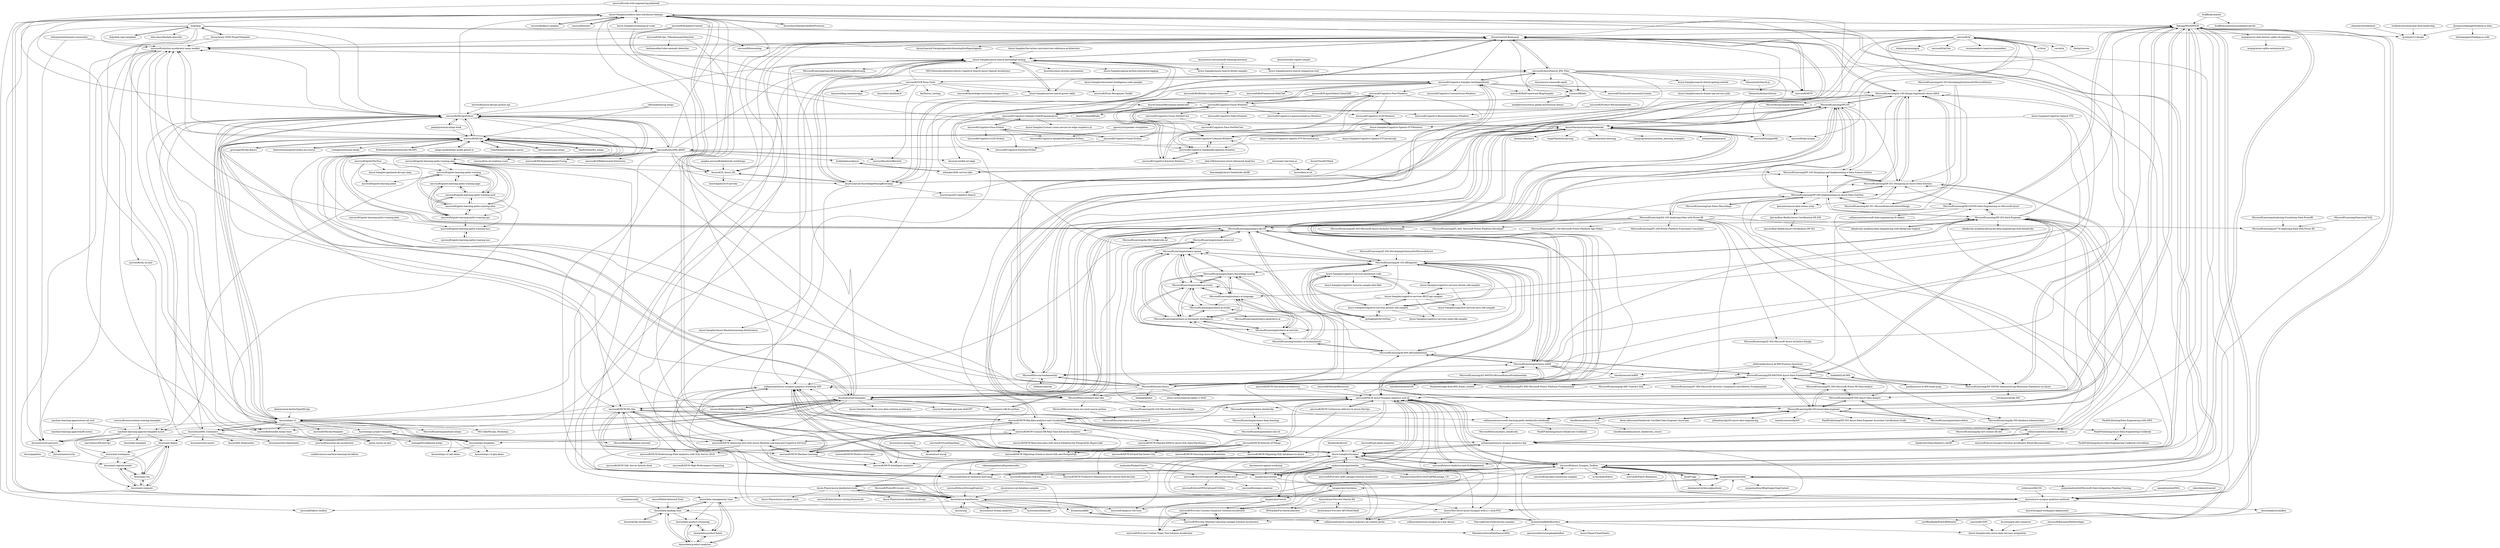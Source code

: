 digraph G {
"microsoft/code-with-engineering-playbook" -> "Azure-Samples/modern-data-warehouse-dataops" ["e"=1]
"microsoft/code-with-engineering-playbook" -> "microsoft/MLOpsPython" ["e"=1]
"microsoft/code-with-engineering-playbook" -> "Azure/MachineLearningNotebooks" ["e"=1]
"microsoft/MCW" -> "Azure/LearnAI-Bootcamp" ["e"=1]
"microsoft/MLOps" -> "microsoft/MLOpsPython"
"microsoft/MLOps" -> "Pythondeveloper6/Awesome-MLOPS" ["e"=1]
"microsoft/MLOps" -> "mlops-guide/mlops-guide.github.io" ["e"=1]
"microsoft/MLOps" -> "GokuMohandas/mlops-course" ["e"=1]
"microsoft/MLOps" -> "kelvins/awesome-mlops" ["e"=1]
"microsoft/MLOps" -> "SkafteNicki/dtu_mlops" ["e"=1]
"microsoft/MLOps" -> "Azure/MachineLearningNotebooks"
"microsoft/MLOps" -> "Azure/mlops-v2"
"microsoft/MLOps" -> "Azure/azureml-examples"
"microsoft/MLOps" -> "graviraja/MLOps-Basics" ["e"=1]
"microsoft/MLOps" -> "featurestoreorg/serverless-ml-course" ["e"=1]
"microsoft/MLOps" -> "visenger/awesome-mlops" ["e"=1]
"microsoft/MLOps" -> "microsoft/AzureML-BERT"
"microsoft/MLOps" -> "microsoft/solution-accelerator-many-models"
"microsoft/MLOps" -> "microsoft/MCW-ML-Ops"
"microsoft/azure-devops-python-api" -> "microsoft/MLOpsPython" ["e"=1]
"mukunku/ParquetViewer" -> "Azure-Player/azure.datafactory.tools" ["e"=1]
"mukunku/ParquetViewer" -> "microsoft/AzureSynapseScriptsAndAccelerators" ["e"=1]
"fabragaMS/ADPE2E" -> "microsoft/MCW-Azure-Synapse-Analytics-and-AI"
"fabragaMS/ADPE2E" -> "solliancenet/azure-synapse-analytics-workshop-400"
"fabragaMS/ADPE2E" -> "microsoft/Azure_Synapse_Toolbox"
"fabragaMS/ADPE2E" -> "Azure-Samples/modern-data-warehouse-dataops"
"fabragaMS/ADPE2E" -> "Azure/azure-synapse-analytics-end2end"
"fabragaMS/ADPE2E" -> "Azure-Samples/Synapse"
"fabragaMS/ADPE2E" -> "kromerm/adfdataflowdocs"
"fabragaMS/ADPE2E" -> "microsoft/Azure-Analytics-and-AI-Engagement"
"fabragaMS/ADPE2E" -> "MicrosoftLearning/DP-203T00-Data-Engineering-on-Microsoft-Azure"
"fabragaMS/ADPE2E" -> "microsoft/MCW-Big-data-analytics-and-visualization"
"fabragaMS/ADPE2E" -> "Azure/LearnAI-Bootcamp"
"fabragaMS/ADPE2E" -> "solliancenet/data-ai-technical-bootcamp"
"fabragaMS/ADPE2E" -> "solliancenet/azure-synapse-analytics-day"
"fabragaMS/ADPE2E" -> "mrpaulandrew/procfwk"
"fabragaMS/ADPE2E" -> "mspnp/azure-data-factory-sqldw-elt-pipeline"
"Azure/MachineLearningNotebooks" -> "Azure/azureml-examples"
"Azure/MachineLearningNotebooks" -> "microsoft/MLOpsPython"
"Azure/MachineLearningNotebooks" -> "microsoft/MLOps"
"Azure/MachineLearningNotebooks" -> "Azure/azure-sdk-for-python" ["e"=1]
"Azure/MachineLearningNotebooks" -> "MicrosoftLearning/mslearn-dp100"
"Azure/MachineLearningNotebooks" -> "MicrosoftLearning/DP100"
"Azure/MachineLearningNotebooks" -> "microsoft/SynapseML" ["e"=1]
"Azure/MachineLearningNotebooks" -> "Azure/mlops-v2"
"Azure/MachineLearningNotebooks" -> "microsoft/nlp-recipes" ["e"=1]
"Azure/MachineLearningNotebooks" -> "wepe/MachineLearning" ["e"=1]
"Azure/MachineLearningNotebooks" -> "udacity/machine-learning" ["e"=1]
"Azure/MachineLearningNotebooks" -> "lazyprogrammer/machine_learning_examples" ["e"=1]
"Azure/MachineLearningNotebooks" -> "interpretml/interpret" ["e"=1]
"Azure/MachineLearningNotebooks" -> "microsoft/AzureML-BERT"
"Azure/MachineLearningNotebooks" -> "fairlearn/fairlearn" ["e"=1]
"Azure-Samples/Serverless-microservices-reference-architecture" -> "Azure-Samples/azure-search-knowledge-mining" ["e"=1]
"microsoft/MLOpsPython" -> "microsoft/MLOps"
"microsoft/MLOpsPython" -> "Azure/mlops-v2"
"microsoft/MLOpsPython" -> "Azure/azureml-examples"
"microsoft/MLOpsPython" -> "Azure/MachineLearningNotebooks"
"microsoft/MLOpsPython" -> "MicrosoftLearning/mslearn-dp100"
"microsoft/MLOpsPython" -> "microsoft/solution-accelerator-many-models"
"microsoft/MLOpsPython" -> "machine-learning-apps/ml-template-azure"
"microsoft/MLOpsPython" -> "Azure-Samples/modern-data-warehouse-dataops"
"microsoft/MLOpsPython" -> "microsoft/MCW-ML-Ops"
"microsoft/MLOpsPython" -> "Azure/AzureML-Containers"
"microsoft/MLOpsPython" -> "paiml/practical-mlops-book" ["e"=1]
"microsoft/MLOpsPython" -> "microsoft/AzureML-BERT"
"microsoft/MLOpsPython" -> "Azure-Samples/azure-search-knowledge-mining"
"microsoft/MLOpsPython" -> "Azure/mlops-templates"
"microsoft/MLOpsPython" -> "microsoft/dstoolkit-mlops-base"
"kromerm/adfdataflowdocs" -> "Azure-Samples/cdm-azure-data-services-integration"
"kromerm/adfdataflowdocs" -> "kromerm/adflab"
"kromerm/adfdataflowdocs" -> "Azure/Azure-DataFactory"
"kromerm/adfdataflowdocs" -> "fabragaMS/ADPE2E"
"kromerm/adfdataflowdocs" -> "Mmodarre/AzureDataFactoryHOL"
"kromerm/adfdataflowdocs" -> "gauravmalhot/wranglingdataflow"
"kromerm/adfdataflowdocs" -> "mrpaulandrew/procfwk"
"kromerm/adfdataflowdocs" -> "microsoft/Azure_Synapse_Toolbox"
"kromerm/adfdataflowdocs" -> "microsoft/MCW-Azure-Synapse-Analytics-and-AI"
"kromerm/adfdataflowdocs" -> "Azure-Player/CheatSheets"
"Azure/aml-real-time-ai" -> "nthacker/AML-service-labs"
"Azure/aml-real-time-ai" -> "Azure/data-ai-iot"
"anagha-microsoft/databricks-workshops" -> "Azure/ACE_Azure_ML" ["e"=1]
"microsoft/CDM" -> "Azure-Samples/cdm-azure-data-services-integration" ["e"=1]
"Azure-Samples/cognitive-services-dotnet-sdk-samples" -> "Azure-Samples/cognitive-services-java-sdk-samples"
"Azure-Samples/cognitive-services-dotnet-sdk-samples" -> "Azure-Samples/cognitive-services-REST-api-samples"
"microsoft/AzureSearch_JFK_Files" -> "Azure/LearnAI-KnowledgeMiningBootcamp"
"microsoft/AzureSearch_JFK_Files" -> "Azure-Samples/azure-search-knowledge-mining"
"microsoft/AzureSearch_JFK_Files" -> "Azure/LearnAI-Bootcamp"
"microsoft/AzureSearch_JFK_Files" -> "Azure-Samples/azure-search-power-skills" ["e"=1]
"microsoft/AzureSearch_JFK_Files" -> "microsoft/MCW" ["e"=1]
"microsoft/AzureSearch_JFK_Files" -> "Yahnoosh/AzSearch.js"
"microsoft/AzureSearch_JFK_Files" -> "microsoft/OCR-Form-Tools"
"microsoft/AzureSearch_JFK_Files" -> "microsoft/BotFramework-BlogSamples" ["e"=1]
"microsoft/AzureSearch_JFK_Files" -> "Azure/azure-cosmosdb-spark" ["e"=1]
"microsoft/AzureSearch_JFK_Files" -> "microsoft/Cognitive-Samples-IntelligentKiosk"
"microsoft/AzureSearch_JFK_Files" -> "Azure/LearnAI-Cognitive-Search"
"microsoft/AzureSearch_JFK_Files" -> "CosmosDB/labs"
"microsoft/AzureSearch_JFK_Files" -> "Azure-Samples/search-dotnet-getting-started"
"microsoft/AzureSearch_JFK_Files" -> "fabragaMS/ADPE2E"
"microsoft/AzureSearch_JFK_Files" -> "Azure-Samples/Synapse"
"MicrosoftLearning/DP-200-Implementing-an-Azure-Data-Solution" -> "MicrosoftLearning/DP-201-Designing-an-Azure-Data-Solution"
"MicrosoftLearning/DP-200-Implementing-an-Azure-Data-Solution" -> "MicrosoftLearning/AI-100-Design-Implement-Azure-AISol"
"MicrosoftLearning/DP-200-Implementing-an-Azure-Data-Solution" -> "MicrosoftLearning/DP100"
"MicrosoftLearning/DP-200-Implementing-an-Azure-Data-Solution" -> "microsoft/MCW-Azure-Synapse-Analytics-and-AI"
"MicrosoftLearning/DP-200-Implementing-an-Azure-Data-Solution" -> "MicrosoftLearning/DP-100-Designing-and-Implementing-a-Data-Science-Solutio"
"MicrosoftLearning/DP-200-Implementing-an-Azure-Data-Solution" -> "MicrosoftLearning/AZ-301-MicrosoftAzureArchitectDesign" ["e"=1]
"MicrosoftLearning/DP-200-Implementing-an-Azure-Data-Solution" -> "MicrosoftLearning/DA-100-Analyzing-Data-with-Power-BI"
"MicrosoftLearning/DP-200-Implementing-an-Azure-Data-Solution" -> "MicrosoftLearning/DP-203T00-Data-Engineering-on-Microsoft-Azure"
"MicrosoftLearning/DP-200-Implementing-an-Azure-Data-Solution" -> "MicrosoftLearning/DP-300T00-Administering-Relational-Databases-on-Azure"
"MicrosoftLearning/DP-200-Implementing-an-Azure-Data-Solution" -> "solliancenet/azure-synapse-analytics-day"
"MicrosoftLearning/DP-200-Implementing-an-Azure-Data-Solution" -> "MicrosoftLearning/DP-203-Data-Engineer"
"MicrosoftLearning/DP-200-Implementing-an-Azure-Data-Solution" -> "gmsantos/azure-data-exams-prep"
"MicrosoftLearning/DP-200-Implementing-an-Azure-Data-Solution" -> "MicrosoftLearning/Lab-Demo-Recordings" ["e"=1]
"Azure/AzureDatabricksBestPractices" -> "Azure-Samples/modern-data-warehouse-dataops" ["e"=1]
"Azure-Samples/azure-search-knowledge-mining" -> "Azure-Samples/azure-search-power-skills" ["e"=1]
"Azure-Samples/azure-search-knowledge-mining" -> "Azure/LearnAI-KnowledgeMiningBootcamp"
"Azure-Samples/azure-search-knowledge-mining" -> "microsoft/solution-accelerator-many-models"
"Azure-Samples/azure-search-knowledge-mining" -> "solliancenet/data-ai-technical-bootcamp"
"Azure-Samples/azure-search-knowledge-mining" -> "Azure-Samples/azure-search-dotnet-samples"
"Azure-Samples/azure-search-knowledge-mining" -> "Azure/LearnAI-Bootcamp"
"Azure-Samples/azure-search-knowledge-mining" -> "microsoft/AzureSearch_JFK_Files"
"Azure-Samples/azure-search-knowledge-mining" -> "MSUSAzureAccelerators/Azure-Cognitive-Search-Azure-OpenAI-Accelerator" ["e"=1]
"Azure-Samples/azure-search-knowledge-mining" -> "Azure/business-process-automation" ["e"=1]
"Azure-Samples/azure-search-knowledge-mining" -> "Azure-Samples/Synapse"
"Azure-Samples/azure-search-knowledge-mining" -> "Azure-Samples/openai-python-enterprise-logging" ["e"=1]
"Azure-Samples/azure-search-knowledge-mining" -> "MicrosoftLearning/LearnAI-KnowledgeMiningBootcamp"
"Azure-Samples/azure-search-knowledge-mining" -> "solliancenet/azure-synapse-analytics-workshop-400"
"Azure-Samples/azure-search-knowledge-mining" -> "Azure-Samples/azure-search-comparison-tool"
"Azure-Samples/azure-search-knowledge-mining" -> "Azure/ACE_Azure_ML"
"Azure-Samples/azure-search-power-skills" -> "Azure-Samples/azure-search-knowledge-mining" ["e"=1]
"Azure-Samples/azure-search-power-skills" -> "Azure/LearnAI-KnowledgeMiningBootcamp" ["e"=1]
"Azure-Samples/cognitive-services-quickstart-code" -> "gottagetgit/AI102Files"
"Azure-Samples/cognitive-services-quickstart-code" -> "Azure-Samples/cognitive-services-python-sdk-samples"
"Azure-Samples/cognitive-services-quickstart-code" -> "MicrosoftLearning/AI-102-AIEngineer"
"Azure-Samples/cognitive-services-quickstart-code" -> "Azure-Samples/cognitive-services-sample-data-files"
"Azure-Samples/cognitive-services-quickstart-code" -> "Azure-Samples/cognitive-services-REST-api-samples"
"Azure-Samples/cognitive-services-quickstart-code" -> "Azure-Samples/cognitive-services-dotnet-sdk-samples"
"ppwwyyxx/speaker-recognition" -> "microsoft/Cognitive-SpeakerRecognition-Python" ["e"=1]
"microsoft/Azure_Synapse_Toolbox" -> "Azure-Samples/Synapse"
"microsoft/Azure_Synapse_Toolbox" -> "microsoft/MCW-Azure-Synapse-Analytics-and-AI"
"microsoft/Azure_Synapse_Toolbox" -> "solliancenet/azure-synapse-analytics-workshop-400"
"microsoft/Azure_Synapse_Toolbox" -> "Azure/azure-synapse-analytics-end2end"
"microsoft/Azure_Synapse_Toolbox" -> "microsoft/semantic-link-labs" ["e"=1]
"microsoft/Azure_Synapse_Toolbox" -> "microsoft/AzureSynapseScriptsAndAccelerators"
"microsoft/Azure_Synapse_Toolbox" -> "JocaPC/qpi" ["e"=1]
"microsoft/Azure_Synapse_Toolbox" -> "mrpaulandrew/procfwk"
"microsoft/Azure_Synapse_Toolbox" -> "tayganr/purviewlab"
"microsoft/Azure_Synapse_Toolbox" -> "fabragaMS/ADPE2E"
"microsoft/Azure_Synapse_Toolbox" -> "microsoft/sql-data-warehouse-samples" ["e"=1]
"microsoft/Azure_Synapse_Toolbox" -> "microsoft/Analysis-Services" ["e"=1]
"microsoft/Azure_Synapse_Toolbox" -> "m-kovalsky/Fabric" ["e"=1]
"microsoft/Azure_Synapse_Toolbox" -> "microsoft/Fabric-Readiness" ["e"=1]
"microsoft/Azure_Synapse_Toolbox" -> "Azure/data-management-zone"
"microsoft/AzureML-BERT" -> "Azure/ACE_Azure_ML"
"microsoft/AzureML-BERT" -> "buildaidemos/demos"
"microsoft/AzureML-BERT" -> "Azure/LearnAI-KnowledgeMiningBootcamp"
"microsoft/AzureML-BERT" -> "Azure-Samples/azure-search-knowledge-mining"
"microsoft/AzureML-BERT" -> "microsoft/az-ml-realtime-score"
"microsoft/AzureML-BERT" -> "microsoft/MLHyperparameterTuning"
"microsoft/AzureML-BERT" -> "microsoft/AIReferenceArchitectures"
"microsoft/AzureML-BERT" -> "microsoft/solution-accelerator-many-models"
"microsoft/AzureML-BERT" -> "microsoft/MLOps"
"microsoft/AzureML-BERT" -> "Azure/ai-toolkit-iot-edge" ["e"=1]
"microsoft/AzureML-BERT" -> "microsoft/ignite-learning-paths-training-aiml"
"microsoft/AzureML-BERT" -> "microsoft/MLOpsPython"
"microsoft/AzureML-BERT" -> "Azure/LearnAI-Bootcamp"
"microsoft/AzureML-BERT" -> "machine-learning-apps/ml-template-azure"
"microsoft/AzureML-BERT" -> "microsoftarchive/BatchAI" ["e"=1]
"microsoft/MLOps_VideoAnomalyDetection" -> "hashemsellat/video-anomaly-detection" ["e"=1]
"microsoft/MLOps_VideoAnomalyDetection" -> "Azure/ACE_Azure_ML"
"microsoft/MLOps_VideoAnomalyDetection" -> "microsoft/solution-accelerator-many-models"
"MicrosoftLearning/AI-100-Design-Implement-Azure-AISol" -> "MicrosoftLearning/DP-201-Designing-an-Azure-Data-Solution"
"MicrosoftLearning/AI-100-Design-Implement-Azure-AISol" -> "MicrosoftLearning/DP-100-Designing-and-Implementing-a-Data-Science-Solutio"
"MicrosoftLearning/AI-100-Design-Implement-Azure-AISol" -> "MicrosoftLearning/DP-200-Implementing-an-Azure-Data-Solution"
"MicrosoftLearning/AI-100-Design-Implement-Azure-AISol" -> "Azure/LearnAI-KnowledgeMiningBootcamp"
"MicrosoftLearning/AI-100-Design-Implement-Azure-AISol" -> "Azure/LearnAI-Bootcamp"
"MicrosoftLearning/AI-100-Design-Implement-Azure-AISol" -> "solliancenet/tech-immersion-data-ai"
"MicrosoftLearning/AI-100-Design-Implement-Azure-AISol" -> "MicrosoftLearning/DP100"
"MicrosoftLearning/AI-100-Design-Implement-Azure-AISol" -> "MicrosoftLearning/AZ-301-MicrosoftAzureArchitectDesign" ["e"=1]
"MicrosoftLearning/AI-100-Design-Implement-Azure-AISol" -> "MicrosoftLearning/AI-Introduction" ["e"=1]
"Azure-Samples/cognitive-services-python-sdk-samples" -> "Azure-Samples/cognitive-services-REST-api-samples"
"Azure-Samples/cognitive-services-python-sdk-samples" -> "gottagetgit/AI102Files"
"Azure-Samples/cognitive-services-python-sdk-samples" -> "Azure-Samples/cognitive-services-quickstart-code"
"Azure-Samples/cognitive-services-python-sdk-samples" -> "Azure-Samples/cognitive-services-node-sdk-samples"
"Azure-Samples/cognitive-services-python-sdk-samples" -> "MicrosoftLearning/AI-102-AIEngineer"
"Azure-Samples/cognitive-services-REST-api-samples" -> "Azure-Samples/cognitive-services-python-sdk-samples"
"Azure-Samples/cognitive-services-REST-api-samples" -> "Azure-Samples/cognitive-services-dotnet-sdk-samples"
"Azure-Samples/cognitive-services-REST-api-samples" -> "Azure-Samples/cognitive-services-node-sdk-samples"
"Azure-Samples/cognitive-services-REST-api-samples" -> "gottagetgit/AI102Files"
"Azure-Samples/cognitive-services-REST-api-samples" -> "Azure-Samples/cognitive-services-quickstart-code"
"Azure-Samples/cognitive-services-REST-api-samples" -> "Azure-Samples/cognitive-services-java-sdk-samples"
"MicrosoftLearning/AZ-203-DevelopingSolutionsforMicrosoftAzure" -> "MicrosoftLearning/DP-201-Designing-an-Azure-Data-Solution" ["e"=1]
"MicrosoftLearning/AZ-203-DevelopingSolutionsforMicrosoftAzure" -> "MicrosoftLearning/AI-100-Design-Implement-Azure-AISol" ["e"=1]
"MicrosoftLearning/AZ-203-DevelopingSolutionsforMicrosoftAzure" -> "MicrosoftLearning/DP-200-Implementing-an-Azure-Data-Solution" ["e"=1]
"Azure/ACE_Azure_ML" -> "Azure/Ignite2019-pre-day"
"Azure/ACE_Azure_ML" -> "Azure/LearnAI-KnowledgeMiningBootcamp"
"microsoft/MCW-ML-Ops" -> "microsoft/MCW-Machine-Learning"
"microsoft/MCW-ML-Ops" -> "microsoft/MCW-Analyzing-text-with-Azure-Machine-Learning-and-Cognitive-Services"
"microsoft/MCW-ML-Ops" -> "microsoft/MCW-Intelligent-analytics"
"microsoft/MCW-ML-Ops" -> "microsoft/MCW-Cosmos-DB-Real-Time-Advanced-Analytics"
"microsoft/MCW-ML-Ops" -> "microsoft/MCW-Big-data-analytics-and-visualization"
"microsoft/MCW-ML-Ops" -> "microsoft/MCW-Azure-Synapse-Analytics-and-AI"
"microsoft/MCW-ML-Ops" -> "MicrosoftDocs/pipelines-azureml"
"microsoft/MCW-ML-Ops" -> "microsoft/MCW-Modernizing-Data-Analytics-with-SQL-Server-2019"
"microsoft/MCW-ML-Ops" -> "solliancenet/data-ai-technical-bootcamp"
"microsoft/MCW-Modern-cloud-apps" -> "microsoft/MCW-Intelligent-analytics" ["e"=1]
"microsoft/MCW-Intelligent-analytics" -> "microsoft/MCW-Predictive-Maintenance-for-remote-field-devices"
"microsoft/MCW-Analyzing-text-with-Azure-Machine-Learning-and-Cognitive-Services" -> "microsoft/MCW-Machine-Learning"
"microsoft/MCW-Analyzing-text-with-Azure-Machine-Learning-and-Cognitive-Services" -> "microsoft/MCW-Intelligent-analytics"
"microsoft/MCW-Analyzing-text-with-Azure-Machine-Learning-and-Cognitive-Services" -> "microsoft/MCW-Modernizing-Data-Analytics-with-SQL-Server-2019"
"microsoft/MCW-Analyzing-text-with-Azure-Machine-Learning-and-Cognitive-Services" -> "microsoft/MCW-ML-Ops"
"microsoft/MCW-Analyzing-text-with-Azure-Machine-Learning-and-Cognitive-Services" -> "microsoft/MCW-Cosmos-DB-Real-Time-Advanced-Analytics"
"Azure-Samples/streaming-at-scale" -> "AzureCosmosDB/scenario-based-labs" ["e"=1]
"Azure-Samples/streaming-at-scale" -> "Azure-Samples/modern-data-warehouse-dataops" ["e"=1]
"Azure/AzureML-Containers" -> "microsoft/solution-accelerator-many-models"
"Azure/AzureML-Containers" -> "Azure/azureml-previews"
"Azure/AzureML-Containers" -> "Azure/azureml-examples"
"Azure/AzureML-Containers" -> "Azure/aml-deploy"
"Azure/AzureML-Containers" -> "Azure/azureml-assets"
"Azure/AzureML-Containers" -> "Azure/AML-Kubernetes"
"Azure/AzureML-Containers" -> "MicrosoftDocs/pipelines-azureml"
"Azure/AzureML-Containers" -> "Azure/azureml-cheatsheets"
"Azure/AzureML-Containers" -> "Azure/mlops-v2"
"microsoft/MCW-Big-data-analytics-and-visualization" -> "microsoft/MCW-Azure-Synapse-Analytics-and-AI"
"microsoft/MCW-Big-data-analytics-and-visualization" -> "microsoft/MCW-Machine-Learning"
"microsoft/MCW-Big-data-analytics-and-visualization" -> "microsoft/MCW-Cosmos-DB-Real-Time-Advanced-Analytics"
"microsoft/MCW-Big-data-analytics-and-visualization" -> "microsoft/MCW-Analyzing-text-with-Azure-Machine-Learning-and-Cognitive-Services"
"microsoft/MCW-Big-data-analytics-and-visualization" -> "microsoft/MCW-ML-Ops"
"microsoft/MCW-Big-data-analytics-and-visualization" -> "microsoft/MCW-Migrate-EDW-to-Azure-SQL-Data-Warehouse"
"microsoft/MCW-Big-data-analytics-and-visualization" -> "solliancenet/azure-synapse-analytics-workshop-400"
"microsoft/MCW-Big-data-analytics-and-visualization" -> "microsoft/MCW-Intelligent-analytics"
"microsoft/MCW-Big-data-analytics-and-visualization" -> "microsoft/MCW-Migrating-Oracle-to-Azure-SQL-and-PostgreSQL"
"microsoft/MCW-Big-data-analytics-and-visualization" -> "solliancenet/tech-immersion-data-ai"
"microsoft/MCW-Big-data-analytics-and-visualization" -> "Azure/LearnAI-Bootcamp"
"microsoft/MCW-Big-data-analytics-and-visualization" -> "microsoft/MCW-Migrating-SQL-databases-to-Azure" ["e"=1]
"microsoft/MCW-Big-data-analytics-and-visualization" -> "fabragaMS/ADPE2E"
"MicrosoftDocs/pipelines-azureml" -> "microsoft/MCW-ML-Ops"
"MicrosoftLearning/AZ-301-MicrosoftAzureArchitectDesign" -> "MicrosoftLearning/DP-201-Designing-an-Azure-Data-Solution" ["e"=1]
"MicrosoftLearning/AZ-301-MicrosoftAzureArchitectDesign" -> "MicrosoftLearning/AI-100-Design-Implement-Azure-AISol" ["e"=1]
"MicrosoftLearning/AZ-301-MicrosoftAzureArchitectDesign" -> "MicrosoftLearning/DP-200-Implementing-an-Azure-Data-Solution" ["e"=1]
"microsoft/AzureStorageExplorer" -> "Azure/Azure-DataFactory" ["e"=1]
"MicrosoftLearning/DP-100-Designing-and-Implementing-a-Data-Science-Solutio" -> "MicrosoftLearning/DP-201-Designing-an-Azure-Data-Solution"
"MicrosoftLearning/DP-201-Designing-an-Azure-Data-Solution" -> "MicrosoftLearning/DP-200-Implementing-an-Azure-Data-Solution"
"MicrosoftLearning/DP-201-Designing-an-Azure-Data-Solution" -> "MicrosoftLearning/DP-100-Designing-and-Implementing-a-Data-Science-Solutio"
"MicrosoftLearning/DP-201-Designing-an-Azure-Data-Solution" -> "MicrosoftLearning/AI-100-Design-Implement-Azure-AISol"
"MicrosoftLearning/DP-201-Designing-an-Azure-Data-Solution" -> "MicrosoftLearning/DP-300T00-Administering-Relational-Databases-on-Azure"
"MicrosoftLearning/DP-201-Designing-an-Azure-Data-Solution" -> "gmsantos/azure-data-exams-prep"
"nthacker/AML-service-labs" -> "buildaidemos/demos"
"buildaidemos/demos" -> "nthacker/AML-service-labs"
"microsoft/MCW-Serverless-architecture" -> "microsoft/MCW-Azure-Synapse-Analytics-and-AI" ["e"=1]
"Azure/LearnAI-Bootcamp" -> "Azure/LearnAI-KnowledgeMiningBootcamp"
"Azure/LearnAI-Bootcamp" -> "Azure/LearnAI-DesigningandArchitectingIntelligentAgents"
"Azure/LearnAI-Bootcamp" -> "Azure-Samples/azure-search-knowledge-mining"
"Azure/LearnAI-Bootcamp" -> "microsoft/MCW-Big-data-analytics-and-visualization"
"Azure/LearnAI-Bootcamp" -> "microsoft/MCW" ["e"=1]
"Azure/LearnAI-Bootcamp" -> "microsoft/MCW-Machine-Learning"
"Azure/LearnAI-Bootcamp" -> "microsoft/MCW-Analyzing-text-with-Azure-Machine-Learning-and-Cognitive-Services"
"Azure/LearnAI-Bootcamp" -> "CosmosDB/labs"
"Azure/LearnAI-Bootcamp" -> "microsoft/AzureSearch_JFK_Files"
"Azure/LearnAI-Bootcamp" -> "MicrosoftLearning/AI-100-Design-Implement-Azure-AISol"
"Azure/LearnAI-Bootcamp" -> "microsoft/solution-accelerator-many-models"
"Azure/LearnAI-Bootcamp" -> "fabragaMS/ADPE2E"
"Azure/LearnAI-Bootcamp" -> "Azure/ACE_Azure_ML"
"Azure/LearnAI-Bootcamp" -> "solliancenet/tech-immersion-data-ai"
"Azure/LearnAI-Bootcamp" -> "solliancenet/data-ai-technical-bootcamp"
"mspnp/azure-data-factory-sqldw-elt-pipeline" -> "mspnp/azure-sqldw-enterprise-bi"
"solliancenet/tech-immersion-data-ai" -> "SpektraSystems/Analytics-Airlift"
"solliancenet/tech-immersion-data-ai" -> "solliancenet/azure-synapse-analytics-day"
"solliancenet/tech-immersion-data-ai" -> "microsoft/Azure-Synapse-Solution-Accelerator-Retail-Recommender"
"solliancenet/tech-immersion-data-ai" -> "solliancenet/azure-synapse-analytics-workshop-400"
"microsoft/MCW-Continuous-delivery-in-Azure-DevOps" -> "microsoft/MCW-Azure-Synapse-Analytics-and-AI" ["e"=1]
"microsoft/MCW-Continuous-delivery-in-Azure-DevOps" -> "microsoft/MCW-Internet-of-Things" ["e"=1]
"microsoft/IgniteTheTour" -> "microsoft/ignite-learning-paths"
"microsoft/IgniteTheTour" -> "microsoft/ignite-learning-paths-training"
"microsoft/IgniteTheTour" -> "microsoft/ignite-learning-paths-training-ops"
"microsoft/IgniteTheTour" -> "Azure-Samples/openhack-devops-team" ["e"=1]
"microsoft/MCW-Internet-of-Things" -> "microsoft/MCW-Intelligent-analytics"
"microsoft/MCW-Internet-of-Things" -> "microsoft/MCW-Predictive-Maintenance-for-remote-field-devices"
"microsoft/MCW-Internet-of-Things" -> "microsoft/MCW-IoT-and-the-Smart-City"
"microsoft/MCW-Internet-of-Things" -> "microsoft/MCW-Machine-Learning"
"microsoft/MCW-Internet-of-Things" -> "microsoft/MCW-Securing-Azure-IoT-solutions"
"kromerm/adflab" -> "kromerm/adfdataflowdocs"
"JocaPC/qpi" -> "datahai/serverlesssqlpooltools" ["e"=1]
"JocaPC/qpi" -> "microsoft/Azure_Synapse_Toolbox" ["e"=1]
"Azure/LearnAI-KnowledgeMiningBootcamp" -> "Azure/LearnAI-Bootcamp"
"Azure/LearnAI-KnowledgeMiningBootcamp" -> "Azure-Samples/azure-search-knowledge-mining"
"Azure/LearnAI-KnowledgeMiningBootcamp" -> "Azure/LearnAI-Cognitive-Search"
"Azure/LearnAI-KnowledgeMiningBootcamp" -> "Azure/ACE_Azure_ML"
"Azure/LearnAI-KnowledgeMiningBootcamp" -> "microsoft/MCW-Analyzing-text-with-Azure-Machine-Learning-and-Cognitive-Services"
"microsoft/MCW-Machine-Learning" -> "microsoft/MCW-ML-Ops"
"microsoft/MCW-Machine-Learning" -> "microsoft/MCW-Intelligent-analytics"
"microsoft/MCW-Machine-Learning" -> "microsoft/MCW-Analyzing-text-with-Azure-Machine-Learning-and-Cognitive-Services"
"microsoft/MCW-Machine-Learning" -> "microsoft/MCW-Big-data-analytics-and-visualization"
"microsoft/MCW-Machine-Learning" -> "microsoft/MCW-Azure-Synapse-Analytics-and-AI"
"CosmosDB/labs" -> "AzureCosmosDB/scenario-based-labs"
"CosmosDB/labs" -> "markjbrown/cosmos-global-distribution-demos"
"Azure/CloudIoTHack" -> "Azure/data-ai-iot"
"microsoft/MCW-Cosmos-DB-Real-Time-Advanced-Analytics" -> "microsoft/MCW-Migrating-Oracle-to-Azure-SQL-and-PostgreSQL"
"microsoft/MCW-Cosmos-DB-Real-Time-Advanced-Analytics" -> "microsoft/MCW-Migrate-EDW-to-Azure-SQL-Data-Warehouse"
"microsoft/MCW-Cosmos-DB-Real-Time-Advanced-Analytics" -> "microsoft/MCW-Intelligent-analytics"
"microsoft/MCW-Cosmos-DB-Real-Time-Advanced-Analytics" -> "microsoft/MCW-Analyzing-text-with-Azure-Machine-Learning-and-Cognitive-Services"
"microsoft/MCW-Cosmos-DB-Real-Time-Advanced-Analytics" -> "microsoft/MCW-Big-data-analytics-and-visualization"
"microsoft/MCW-Cosmos-DB-Real-Time-Advanced-Analytics" -> "microsoft/MCW-Real-time-data-with-Azure-Database-for-PostgreSQL-Hyperscale"
"microsoft/MCW-Cosmos-DB-Real-Time-Advanced-Analytics" -> "microsoft/MCW-Modernizing-Data-Analytics-with-SQL-Server-2019"
"microsoft/MCW-Migrate-EDW-to-Azure-SQL-Data-Warehouse" -> "microsoft/MCW-Migrating-Oracle-to-Azure-SQL-and-PostgreSQL"
"gmsantos/azure-data-exams-prep" -> "Jayvardhan-Reddy/Azure-Certification-DP-200"
"microsoft/MCW-Modernizing-Data-Analytics-with-SQL-Server-2019" -> "microsoft/MCW-SQL-Server-hybrid-cloud"
"microsoft/MCW-Modernizing-Data-Analytics-with-SQL-Server-2019" -> "microsoft/MCW-High-Performance-Computing"
"kelvins/awesome-mlops" -> "microsoft/MLOps" ["e"=1]
"microsoft/responsible-ai-toolbox" -> "Azure/azureml-examples" ["e"=1]
"microsoft/responsible-ai-toolbox" -> "Azure/mlops-v2" ["e"=1]
"microsoft/responsible-ai-toolbox" -> "microsoft/MLOpsPython" ["e"=1]
"MicrosoftDocs/ml-basics" -> "MicrosoftDocs/ai-fundamentals"
"MicrosoftDocs/ml-basics" -> "MicrosoftLearning/DP100"
"MicrosoftDocs/ml-basics" -> "MicrosoftLearning/mslearn-dp100"
"MicrosoftDocs/ml-basics" -> "Azure/MachineLearningNotebooks"
"MicrosoftDocs/ml-basics" -> "Azure/azureml-examples"
"MicrosoftDocs/ml-basics" -> "MicrosoftDocs/mslearn-aml-labs"
"MicrosoftDocs/ml-basics" -> "MicrosoftLearning/mslearn-ai900"
"MicrosoftDocs/ml-basics" -> "microsoft/Cognitive-Samples-IntelligentKiosk"
"MicrosoftDocs/ml-basics" -> "MicrosoftLearning/mslearn-azure-ml"
"MicrosoftDocs/ml-basics" -> "liamg/gitjacker" ["e"=1]
"MicrosoftDocs/ml-basics" -> "microsoft/MLOps"
"MicrosoftDocs/ml-basics" -> "MicrosoftLearning/AI-102-AIEngineer"
"MicrosoftDocs/ml-basics" -> "microsoft/MLOpsPython"
"MicrosoftDocs/ml-basics" -> "alura-cursos/imersao-dados-2-2020" ["e"=1]
"MicrosoftDocs/ml-basics" -> "MicrosoftLearning/AI-900-AIFundamentals"
"Azure/azureml-examples" -> "Azure/mlops-v2"
"Azure/azureml-examples" -> "Azure/MachineLearningNotebooks"
"Azure/azureml-examples" -> "microsoft/MLOpsPython"
"Azure/azureml-examples" -> "microsoft/MLOps"
"Azure/azureml-examples" -> "Azure/AzureML-Containers"
"Azure/azureml-examples" -> "MicrosoftLearning/mslearn-dp100"
"Azure/azureml-examples" -> "microsoft/solution-accelerator-many-models"
"Azure/azureml-examples" -> "Azure/azure-sdk-for-python" ["e"=1]
"Azure/azureml-examples" -> "Azure/azureml-previews"
"Azure/azureml-examples" -> "microsoft/sample-app-aoai-chatGPT" ["e"=1]
"Azure/azureml-examples" -> "Azure-Samples/chat-with-your-data-solution-accelerator" ["e"=1]
"Azure/azureml-examples" -> "Azure/mlops-templates"
"Azure/azureml-examples" -> "microsoft/responsible-ai-toolbox" ["e"=1]
"Azure/azureml-examples" -> "MicrosoftLearning/mslearn-azure-ml"
"Azure/azureml-examples" -> "Azure-Samples/azure-search-knowledge-mining"
"Azure/Azure-DataFactory" -> "Azure-Samples/Synapse"
"Azure/Azure-DataFactory" -> "kromerm/adfdataflowdocs"
"Azure/Azure-DataFactory" -> "Azure-Samples/modern-data-warehouse-dataops"
"Azure/Azure-DataFactory" -> "Azure-Player/azure.datafactory.tools"
"Azure/Azure-DataFactory" -> "microsoft/MCW-Azure-Synapse-Analytics-and-AI"
"Azure/Azure-DataFactory" -> "mrpaulandrew/procfwk"
"Azure/Azure-DataFactory" -> "microsoft/Azure_Synapse_Toolbox"
"Azure/Azure-DataFactory" -> "Azure/AzureDataLake" ["e"=1]
"Azure/Azure-DataFactory" -> "microsoft/Analysis-Services" ["e"=1]
"Azure/Azure-DataFactory" -> "Azure/usql" ["e"=1]
"Azure/Azure-DataFactory" -> "fabragaMS/ADPE2E"
"Azure/Azure-DataFactory" -> "solliancenet/azure-synapse-analytics-workshop-400"
"Azure/Azure-DataFactory" -> "kromerm/adflab"
"Azure/Azure-DataFactory" -> "Azure/azure-stream-analytics" ["e"=1]
"Azure/Azure-DataFactory" -> "microsoft/fabric-toolbox" ["e"=1]
"microsoft/OCR-Form-Tools" -> "microsoft/Form-Recognizer-Toolkit"
"microsoft/OCR-Form-Tools" -> "microsoft/AzureSearch_JFK_Files"
"microsoft/OCR-Form-Tools" -> "Azure/LearnAI-KnowledgeMiningBootcamp"
"microsoft/OCR-Form-Tools" -> "Azure-Samples/azure-search-power-skills" ["e"=1]
"microsoft/OCR-Form-Tools" -> "microsoft/dstoolkit-mlops-base"
"microsoft/OCR-Form-Tools" -> "factful/ocr_testing"
"microsoft/OCR-Form-Tools" -> "Azure-Samples/azure-search-knowledge-mining"
"microsoft/OCR-Form-Tools" -> "microsoft/knowledge-extraction-recipes-forms"
"microsoft/OCR-Form-Tools" -> "microsoftarchive/BatchAI" ["e"=1]
"microsoft/OCR-Form-Tools" -> "Azure/reddog-containerapps" ["e"=1]
"microsoft/OCR-Form-Tools" -> "Azure/ibex-dashboard" ["e"=1]
"Azure-Samples/Azure-MachineLearning-DataScience" -> "Azure/Azure-DataFactory" ["e"=1]
"MicrosoftLearning/AZ-204-DevelopingSolutionsforMicrosoftAzure" -> "MicrosoftLearning/AI-102-AIEngineer" ["e"=1]
"microsoft/AI" -> "a16z/ai" ["e"=1]
"microsoft/AI" -> "vercel/ai" ["e"=1]
"microsoft/AI" -> "fastai/courses" ["e"=1]
"microsoft/AI" -> "Azure/MachineLearningNotebooks"
"microsoft/AI" -> "microsoft/MLOps"
"microsoft/AI" -> "tylerprogramming/ai" ["e"=1]
"microsoft/AI" -> "microsoft/MLOpsPython"
"microsoft/AI" -> "microsoft/AirSim" ["e"=1]
"microsoft/AI" -> "microsoft/forecasting" ["e"=1]
"microsoft/AI" -> "microsoft/nlp-recipes" ["e"=1]
"microsoft/AI" -> "microsoft/solution-accelerator-many-models"
"microsoft/AI" -> "MicrosoftDocs/ai-fundamentals"
"microsoft/AI" -> "microsoft/SynapseML" ["e"=1]
"microsoft/AI" -> "recommenders-team/recommenders" ["e"=1]
"microsoft/AI" -> "Azure/azureml-examples"
"Azure/pipelines" -> "Azure/aml-registermodel" ["e"=1]
"MicrosoftLearning/PL-900-Microsoft-Power-Platform-Fundamentals" -> "MicrosoftLearning/DP-900T00A-Azure-Data-Fundamentals" ["e"=1]
"Azure/data-management-zone" -> "Azure/data-landing-zone"
"Azure/data-management-zone" -> "Azure/data-product-streaming"
"Azure/data-management-zone" -> "Azure/data-product-batch"
"Azure/data-management-zone" -> "Azure/data-product-analytics"
"databricks/devrel" -> "Azure-Samples/Synapse" ["e"=1]
"MarczakIO/azure4everyone-samples" -> "Mmodarre/AzureDataFactoryHOL"
"cdfoundation/sig-mlops" -> "microsoft/MLOps" ["e"=1]
"cdfoundation/sig-mlops" -> "microsoft/MLOpsPython" ["e"=1]
"interpretml/interpret-community" -> "microsoft/solution-accelerator-many-models" ["e"=1]
"interpretml/interpret-community" -> "Azure/azureml-previews" ["e"=1]
"wjohnson/pyapacheatlas" -> "tayganr/purviewlab"
"wjohnson/pyapacheatlas" -> "tayganr/purviewcli"
"wjohnson/pyapacheatlas" -> "microsoft/Purview-Custom-Connector-Solution-Accelerator"
"wjohnson/pyapacheatlas" -> "microsoft/Purview-ADB-Lineage-Solution-Accelerator"
"wjohnson/pyapacheatlas" -> "microsoft/Purview-Machine-Learning-Lineage-Solution-Accelerator"
"wjohnson/pyapacheatlas" -> "solliancenet/azure-synapse-analytics-ga-content-packs"
"wjohnson/pyapacheatlas" -> "Azure-Samples/Synapse"
"wjohnson/pyapacheatlas" -> "tayganr/purviewdemo"
"wjohnson/pyapacheatlas" -> "Azure/Test-Drive-Azure-Synapse-with-a-1-click-POC"
"wjohnson/pyapacheatlas" -> "microsoft/MCW-Azure-Synapse-Analytics-and-AI"
"wjohnson/pyapacheatlas" -> "solliancenet/data-ai-technical-bootcamp"
"wjohnson/pyapacheatlas" -> "franmer2/AzurePurviewFullPBILineage_US"
"MicrosoftLearning/DA-100-Analyzing-Data-with-Power-BI" -> "MicrosoftLearning/20778-Analyzing-Data-with-Power-BI"
"MicrosoftLearning/DA-100-Analyzing-Data-with-Power-BI" -> "MicrosoftLearning/PL-900-Microsoft-Power-Platform-Fundamentals" ["e"=1]
"MicrosoftLearning/DA-100-Analyzing-Data-with-Power-BI" -> "MicrosoftLearning/DP-300T00-Administering-Relational-Databases-on-Azure"
"MicrosoftLearning/DA-100-Analyzing-Data-with-Power-BI" -> "MicrosoftLearning/DP-200-Implementing-an-Azure-Data-Solution"
"MicrosoftLearning/DA-100-Analyzing-Data-with-Power-BI" -> "MicrosoftLearning/DP-201-Designing-an-Azure-Data-Solution"
"MicrosoftLearning/DA-100-Analyzing-Data-with-Power-BI" -> "MicrosoftLearning/PL-100-Microsoft-Power-Platform-App-Maker" ["e"=1]
"MicrosoftLearning/DA-100-Analyzing-Data-with-Power-BI" -> "MicrosoftLearning/AZ-304-Microsoft-Azure-Architect-Design" ["e"=1]
"MicrosoftLearning/DA-100-Analyzing-Data-with-Power-BI" -> "MicrosoftLearning/PL-200-Power-Platform-Functional-Consultant" ["e"=1]
"MicrosoftLearning/DA-100-Analyzing-Data-with-Power-BI" -> "MicrosoftLearning/AZ-303-Microsoft-Azure-Architect-Technologies" ["e"=1]
"MicrosoftLearning/DA-100-Analyzing-Data-with-Power-BI" -> "MicrosoftLearning/PL-400_Microsoft-Power-Platform-Developer" ["e"=1]
"MicrosoftLearning/DA-100-Analyzing-Data-with-Power-BI" -> "MicrosoftLearning/mslearn-dp100"
"MicrosoftLearning/DA-100-Analyzing-Data-with-Power-BI" -> "MicrosoftLearning/AI-100-Design-Implement-Azure-AISol"
"MicrosoftLearning/DA-100-Analyzing-Data-with-Power-BI" -> "microsoft/MCW-Azure-Synapse-Analytics-and-AI"
"MicrosoftLearning/DA-100-Analyzing-Data-with-Power-BI" -> "solliancenet/azure-synapse-analytics-day"
"solliancenet/azure-synapse-analytics-workshop-400" -> "solliancenet/data-ai-technical-bootcamp"
"solliancenet/azure-synapse-analytics-workshop-400" -> "microsoft/MCW-Azure-Synapse-Analytics-and-AI"
"solliancenet/azure-synapse-analytics-workshop-400" -> "solliancenet/azure-synapse-analytics-day"
"solliancenet/azure-synapse-analytics-workshop-400" -> "Azure/Test-Drive-Azure-Synapse-with-a-1-click-POC"
"solliancenet/azure-synapse-analytics-workshop-400" -> "solliancenet/azure-synapse-analytics-ga-content-packs"
"solliancenet/azure-synapse-analytics-workshop-400" -> "Azure-Samples/Synapse"
"solliancenet/azure-synapse-analytics-workshop-400" -> "tayganr/purviewlab"
"solliancenet/azure-synapse-analytics-workshop-400" -> "microsoft/Azure_Synapse_Toolbox"
"MicrosoftLearning/AZ-900T0x-MicrosoftAzureFundamentals" -> "MicrosoftLearning/mslearn-ai900" ["e"=1]
"machine-learning-apps/ml-template-azure" -> "Azure/aml-template"
"machine-learning-apps/ml-template-azure" -> "marvinbuss/MLDevOps"
"machine-learning-apps/ml-template-azure" -> "Azure/aml-deploy"
"machine-learning-apps/ml-template-azure" -> "Azure/aml-run"
"machine-learning-apps/ml-template-azure" -> "Azure/aml-workspace"
"timothywarner/ai900" -> "timothywarner/ai100"
"timothywarner/ai900" -> "Dushyantsingh-ds/ai-900_Exam_content"
"Azure-Samples/modern-data-warehouse-dataops" -> "Azure-Samples/Synapse"
"Azure-Samples/modern-data-warehouse-dataops" -> "mrpaulandrew/procfwk"
"Azure-Samples/modern-data-warehouse-dataops" -> "microsoft/fabric-samples" ["e"=1]
"Azure-Samples/modern-data-warehouse-dataops" -> "fabragaMS/ADPE2E"
"Azure-Samples/modern-data-warehouse-dataops" -> "Azure/AzureDatabricksBestPractices" ["e"=1]
"Azure-Samples/modern-data-warehouse-dataops" -> "Azure/Azure-DataFactory"
"Azure-Samples/modern-data-warehouse-dataops" -> "microsoft/semantic-link-labs" ["e"=1]
"Azure-Samples/modern-data-warehouse-dataops" -> "microsoft/nutter" ["e"=1]
"Azure-Samples/modern-data-warehouse-dataops" -> "microsoft/Azure_Synapse_Toolbox"
"Azure-Samples/modern-data-warehouse-dataops" -> "Azure-Samples/streaming-at-scale" ["e"=1]
"Azure-Samples/modern-data-warehouse-dataops" -> "microsoft/MCW-Azure-Synapse-Analytics-and-AI"
"Azure-Samples/modern-data-warehouse-dataops" -> "microsoft/fabric-toolbox" ["e"=1]
"Azure-Samples/modern-data-warehouse-dataops" -> "solliancenet/azure-synapse-analytics-workshop-400"
"Azure-Samples/modern-data-warehouse-dataops" -> "Azure/azure-synapse-analytics-end2end"
"Azure-Samples/modern-data-warehouse-dataops" -> "Azure/data-management-zone"
"microsoft/ignite-learning-paths-training" -> "microsoft/ignite-learning-paths-training-apps"
"microsoft/ignite-learning-paths-training" -> "microsoft/ignite-learning-paths-training-afun"
"microsoft/ignite-learning-paths-training" -> "microsoft/ignite-learning-paths"
"microsoft/ignite-learning-paths-training" -> "microsoft/ignite-learning-paths-training-mod"
"microsoft/ignite-learning-paths-training-aiml" -> "Azure/ACE_Azure_ML"
"microsoft/ignite-learning-paths-training-aiml" -> "microsoft/ignite-learning-paths-training-afun"
"microsoft/ignite-learning-paths-training-aiml" -> "microsoft/ignite-learning-paths-training-mod"
"microsoft/ignite-learning-paths-training-aiml" -> "microsoft/ignite-learning-paths-training"
"microsoft/ignite-learning-paths-training-aiml" -> "MicrosoftLearning/DP-100-Designing-and-Implementing-a-Data-Science-Solutio"
"microsoft/ignite-learning-paths-training-aiml" -> "microsoft/ignite-learning-paths-training-ops"
"microsoft/ignite-learning-paths-training-aiml" -> "microsoft/MCW-Machine-Learning"
"microsoft/ignite-learning-paths-training-mco" -> "microsoft/ignite-learning-paths-training-msi"
"MicrosoftLearning/DP100" -> "MicrosoftDocs/ai-fundamentals"
"MicrosoftLearning/DP100" -> "MicrosoftDocs/ml-basics"
"MicrosoftLearning/DP100" -> "MicrosoftLearning/mslearn-dp100"
"MicrosoftLearning/DP100" -> "MicrosoftDocs/mslearn-aml-labs"
"MicrosoftLearning/DP100" -> "MicrosoftLearning/DP-200-Implementing-an-Azure-Data-Solution"
"MicrosoftLearning/DP100" -> "MicrosoftLearning/AI-100-Design-Implement-Azure-AISol"
"MicrosoftLearning/DP100" -> "MicrosoftLearning/DP-100-Designing-and-Implementing-a-Data-Science-Solutio"
"MicrosoftLearning/DP100" -> "MicrosoftLearning/DP-201-Designing-an-Azure-Data-Solution"
"MicrosoftLearning/DP100" -> "Azure/MachineLearningNotebooks"
"MicrosoftLearning/DP100" -> "microsoft/MLOpsPython"
"MicrosoftLearning/DP100" -> "MicrosoftLearning/mslearn-ai900"
"microsoft/ignite-learning-paths-training-data" -> "microsoft/ignite-learning-paths-training-mco"
"MicrosoftLearning/Lab-Demo-Recordings" -> "MicrosoftLearning/DP-200-Implementing-an-Azure-Data-Solution" ["e"=1]
"PacktPublishing/Azure-Data-Engineering-Cookbook" -> "PacktPublishing/Azure-Data-Engineering-Cookbook-2nd-edition"
"rukmanigopalan/adlsguidancedoc" -> "solliancenet/data-ai-technical-bootcamp"
"MicrosoftDocs/ai-fundamentals" -> "MicrosoftLearning/DP100"
"MicrosoftDocs/ai-fundamentals" -> "MicrosoftDocs/ml-basics"
"MicrosoftDocs/ai-fundamentals" -> "microsoft/Cognitive-Samples-IntelligentKiosk"
"MicrosoftDocs/ai-fundamentals" -> "MicrosoftDocs/mslearn-aml-labs"
"MicrosoftDocs/ai-fundamentals" -> "MicrosoftLearning/mslearn-ai900"
"MicrosoftDocs/ai-fundamentals" -> "MicrosoftLearning/AI-100-Design-Implement-Azure-AISol"
"MicrosoftDocs/ai-fundamentals" -> "willdoescode/nat" ["e"=1]
"dslp/dslp" -> "dslp/dslp-repo-template"
"dslp/dslp" -> "gvwilson/12-design"
"dslp/dslp" -> "Azure/azureml-previews"
"dslp/dslp" -> "Azure/Azure-TDSP-ProjectTemplate" ["e"=1]
"dslp/dslp" -> "microsoft/solution-accelerator-many-models"
"dslp/dslp" -> "microsoft/MLOpsPython"
"dslp/dslp" -> "Azure/mlops-v2"
"dslp/dslp" -> "data-describe/data-describe" ["e"=1]
"dslp/dslp" -> "microsoft/forecasting" ["e"=1]
"dslp/dslp" -> "microsoft/MLOps"
"Azure-Player/azure.datafactory.tools" -> "Azure-Player/azure.datafactory.devops"
"Azure-Player/azure.datafactory.tools" -> "mrpaulandrew/procfwk"
"Azure-Player/azure.datafactory.tools" -> "Azure/Azure-DataFactory"
"Azure-Player/azure.datafactory.tools" -> "Mmodarre/AzureDataFactoryHOL"
"Azure-Player/azure.datafactory.tools" -> "Azure-Player/azure.synapse.tools"
"Azure-Player/azure.datafactory.tools" -> "Azure-Samples/Synapse"
"Azure-Player/azure.datafactory.tools" -> "microsoft/data-factory-testing-framework"
"Azure-Player/azure.datafactory.tools" -> "Azure-Samples/modern-data-warehouse-dataops"
"Azure-Player/azure.datafactory.tools" -> "Azure/azure-synapse-analytics-end2end"
"microsoft/sql-spark-connector" -> "Azure-Samples/Synapse" ["e"=1]
"microsoft/ignite-learning-paths-training-mod" -> "microsoft/ignite-learning-paths-training-apps"
"microsoft/ignite-learning-paths-training-mod" -> "microsoft/ignite-learning-paths-training-ops"
"microsoft/ignite-learning-paths-training-mod" -> "microsoft/ignite-learning-paths-training-afun"
"microsoft/ignite-learning-paths-training-mod" -> "microsoft/ignite-learning-paths-training"
"microsoft/ignite-learning-paths-training-mod" -> "microsoft/MCW-Migrating-SQL-databases-to-Azure" ["e"=1]
"microsoft/solution-accelerator-many-models" -> "Azure/azureml-previews"
"microsoft/solution-accelerator-many-models" -> "Azure-Samples/azure-search-knowledge-mining"
"microsoft/solution-accelerator-many-models" -> "microsoft/MCW-Analyzing-text-with-Azure-Machine-Learning-and-Cognitive-Services"
"microsoft/solution-accelerator-many-models" -> "microsoft/ray-on-aml"
"microsoft/solution-accelerator-many-models" -> "jhirono/amlsecurity"
"MicrosoftLearning/AZ-304-Microsoft-Azure-Architect-Design" -> "MicrosoftLearning/DP-300T00-Administering-Relational-Databases-on-Azure" ["e"=1]
"machine-learning-apps/actions-ml-cicd" -> "machine-learning-apps/wandb-action"
"machine-learning-apps/actions-ml-cicd" -> "machine-learning-apps/ml-template-azure"
"solliancenet/azure-synapse-analytics-day" -> "solliancenet/azure-synapse-analytics-workshop-400"
"solliancenet/azure-synapse-analytics-day" -> "microsoft/MCW-Azure-Synapse-Analytics-and-AI"
"solliancenet/azure-synapse-analytics-day" -> "solliancenet/data-ai-technical-bootcamp"
"solliancenet/azure-synapse-analytics-day" -> "solliancenet/tech-immersion-data-ai"
"solliancenet/azure-synapse-analytics-day" -> "Azure-Samples/Synapse"
"solliancenet/azure-synapse-analytics-day" -> "Azure/Test-Drive-Azure-Synapse-with-a-1-click-POC"
"solliancenet/azure-synapse-analytics-day" -> "microsoft/MCW-Migrating-SQL-databases-to-Azure" ["e"=1]
"MicrosoftLearning/DP-300T00-Administering-Relational-Databases-on-Azure" -> "stevensnicole/dp-300"
"MicrosoftLearning/DP-300T00-Administering-Relational-Databases-on-Azure" -> "MicrosoftLearning/DP-201-Designing-an-Azure-Data-Solution"
"dslp/dslp-repo-template" -> "dslp/dslp"
"microsoft/MCW-Azure-Synapse-Analytics-and-AI" -> "Azure-Samples/Synapse"
"microsoft/MCW-Azure-Synapse-Analytics-and-AI" -> "solliancenet/azure-synapse-analytics-workshop-400"
"microsoft/MCW-Azure-Synapse-Analytics-and-AI" -> "microsoft/Azure-Analytics-and-AI-Engagement"
"microsoft/MCW-Azure-Synapse-Analytics-and-AI" -> "microsoft/MCW-Big-data-analytics-and-visualization"
"microsoft/MCW-Azure-Synapse-Analytics-and-AI" -> "solliancenet/azure-synapse-analytics-day"
"microsoft/MCW-Azure-Synapse-Analytics-and-AI" -> "tayganr/purviewlab"
"microsoft/MCW-Azure-Synapse-Analytics-and-AI" -> "microsoft/MCW-Continuous-delivery-in-Azure-DevOps" ["e"=1]
"microsoft/MCW-Azure-Synapse-Analytics-and-AI" -> "microsoft/MCW-Migrating-SQL-databases-to-Azure" ["e"=1]
"microsoft/MCW-Azure-Synapse-Analytics-and-AI" -> "microsoft/MCW-Machine-Learning"
"microsoft/MCW-Azure-Synapse-Analytics-and-AI" -> "fabragaMS/ADPE2E"
"microsoft/MCW-Azure-Synapse-Analytics-and-AI" -> "microsoft/Azure_Synapse_Toolbox"
"microsoft/MCW-Azure-Synapse-Analytics-and-AI" -> "Azure/Test-Drive-Azure-Synapse-with-a-1-click-POC"
"microsoft/MCW-Azure-Synapse-Analytics-and-AI" -> "microsoft/AzureSynapseScriptsAndAccelerators"
"microsoft/MCW-Azure-Synapse-Analytics-and-AI" -> "microsoft/MCW-Cosmos-DB-Real-Time-Advanced-Analytics"
"microsoft/MCW-Azure-Synapse-Analytics-and-AI" -> "microsoft/MCW-ML-Ops"
"microsoft/Azure-Analytics-and-AI-Engagement" -> "microsoft/MCW-Azure-Synapse-Analytics-and-AI"
"microsoft/Azure-Analytics-and-AI-Engagement" -> "Azure-Samples/Synapse"
"microsoft/Azure-Analytics-and-AI-Engagement" -> "solliancenet/azure-synapse-analytics-ga-content-packs"
"mrpaulandrew/procfwk" -> "mrpaulandrewltd/Microsoft-Data-Integration-Pipeline-Training"
"mrpaulandrew/procfwk" -> "mrpaulandrew/BlogSupportingContent"
"mrpaulandrew/procfwk" -> "Azure-Player/azure.datafactory.tools"
"mrpaulandrew/procfwk" -> "Azure-Samples/modern-data-warehouse-dataops"
"mrpaulandrew/procfwk" -> "microsoft/Azure_Synapse_Toolbox"
"mrpaulandrew/procfwk" -> "datahai/serverlesssqlpooltools"
"mrpaulandrew/procfwk" -> "Azure-Samples/Synapse"
"mrpaulandrew/procfwk" -> "kromerm/adfdataflowdocs"
"microsoft/AzureSynapseScriptsAndAccelerators" -> "microsoft/synapse-analyzer"
"microsoft/AzureSynapseScriptsAndAccelerators" -> "microsoft/AzureDWScriptsandUtilities"
"Azure-Samples/Synapse" -> "microsoft/MCW-Azure-Synapse-Analytics-and-AI"
"Azure-Samples/Synapse" -> "microsoft/Azure_Synapse_Toolbox"
"Azure-Samples/Synapse" -> "solliancenet/azure-synapse-analytics-workshop-400"
"Azure-Samples/Synapse" -> "microsoft/Azure-Analytics-and-AI-Engagement"
"Azure-Samples/Synapse" -> "Azure-Samples/modern-data-warehouse-dataops"
"Azure-Samples/Synapse" -> "solliancenet/azure-synapse-analytics-day"
"Azure-Samples/Synapse" -> "wjohnson/pyapacheatlas"
"Azure-Samples/Synapse" -> "Azure/Azure-DataFactory"
"Azure-Samples/Synapse" -> "solliancenet/data-ai-technical-bootcamp"
"Azure-Samples/Synapse" -> "tayganr/purviewlab"
"Azure-Samples/Synapse" -> "fabragaMS/ADPE2E"
"Azure-Samples/Synapse" -> "microsoft/Analysis-Services" ["e"=1]
"Azure-Samples/Synapse" -> "Azure/Test-Drive-Azure-Synapse-with-a-1-click-POC"
"Azure-Samples/Synapse" -> "mrpaulandrew/procfwk"
"Azure-Samples/Synapse" -> "Azure/azure-synapse-analytics-end2end"
"Azure/data-landing-zone" -> "Azure/data-management-zone"
"Azure/data-landing-zone" -> "Azure/data-product-streaming"
"Azure/data-landing-zone" -> "Azure/data-product-analytics"
"Azure/data-landing-zone" -> "Azure/data-product-batch"
"Azure/data-landing-zone" -> "Azure/AzOps-Accelerator" ["e"=1]
"Azure/data-product-streaming" -> "Azure/data-product-batch"
"Azure/data-product-streaming" -> "Azure/data-product-analytics"
"microsoft/ignite-learning-paths-training-afun" -> "microsoft/ignite-learning-paths-training-ops"
"microsoft/ignite-learning-paths-training-afun" -> "microsoft/ignite-learning-paths-training"
"microsoft/ignite-learning-paths-training-afun" -> "microsoft/ignite-learning-paths-training-mod"
"microsoft/ignite-learning-paths-training-afun" -> "microsoft/ignite-learning-paths-training-apps"
"microsoft/ignite-learning-paths-training-afun" -> "microsoft/ignite-learning-paths-training-mco"
"microsoft/ignite-learning-paths-training-afun" -> "microsoft/ignite-learning-paths-training-aiml"
"microsoft/ignite-learning-paths-training-apps" -> "microsoft/ignite-learning-paths-training-ops"
"microsoft/ignite-learning-paths-training-apps" -> "microsoft/ignite-learning-paths-training"
"microsoft/ignite-learning-paths-training-apps" -> "microsoft/ignite-learning-paths-training-mod"
"solliancenet/data-ai-technical-bootcamp" -> "solliancenet/azure-synapse-analytics-workshop-400"
"solliancenet/data-ai-technical-bootcamp" -> "solliancenet/azure-synapse-analytics-ga-content-packs"
"Azure/aml-compute" -> "Azure/aml-registermodel"
"Azure/aml-compute" -> "Azure/aml-run"
"Azure/aml-compute" -> "Azure/aml-deploy"
"Azure/aml-deploy" -> "Azure/aml-compute"
"Azure/aml-deploy" -> "Azure/aml-registermodel"
"Azure/aml-deploy" -> "Azure/aml-run"
"Azure/aml-deploy" -> "Azure/aml-workspace"
"microsoft/nutter" -> "Azure-Samples/modern-data-warehouse-dataops" ["e"=1]
"microsoft/PartnerResources" -> "microsoft/MCW-Azure-Synapse-Analytics-and-AI"
"solliancenet/microsoft-learning-paths-databricks-notebooks" -> "solliancenet/azure-synapse-analytics-day"
"solliancenet/microsoft-learning-paths-databricks-notebooks" -> "PacktPublishing/Azure-Databricks-Cookbook" ["e"=1]
"solliancenet/microsoft-learning-paths-databricks-notebooks" -> "MicrosoftDocs/mslearn_databricks"
"Azure/data-product-batch" -> "Azure/data-product-streaming"
"Azure/data-product-batch" -> "Azure/data-product-analytics"
"MicrosoftDocs/mslearn-aml-labs" -> "MicrosoftLearning/DP100"
"MicrosoftDocs/mslearn-aml-labs" -> "microsoft/MCW-ML-Ops"
"MicrosoftDocs/mslearn-aml-labs" -> "MicrosoftLearning/mslearn-dp100"
"MicrosoftDocs/mslearn-aml-labs" -> "MicrosoftDocs/ms-learn-ml-crash-course-python"
"MicrosoftDocs/mslearn-aml-labs" -> "MicrosoftLearning/AZ-220-Microsoft-Azure-IoT-Developer" ["e"=1]
"MicrosoftDocs/mslearn-aml-labs" -> "MicrosoftLearning/DP-100-Designing-and-Implementing-a-Data-Science-Solutio"
"MicrosoftDocs/mslearn-aml-labs" -> "microsoft/ignite-learning-paths-training-aiml"
"microsoft/ignite-learning-paths-training-ops" -> "microsoft/ignite-learning-paths-training-apps"
"microsoft/ignite-learning-paths-training-ops" -> "microsoft/ignite-learning-paths-training-mco"
"microsoft/ignite-learning-paths-training-ops" -> "microsoft/ignite-learning-paths-training-afun"
"microsoft/ignite-learning-paths-training-ops" -> "microsoft/ignite-learning-paths-training-mod"
"microsoft/onnxruntime-training-examples" -> "machine-learning-apps/ml-template-azure" ["e"=1]
"MicrosoftDocs/ms-learn-ml-crash-course-python" -> "MicrosoftDocs/ms-learn-ml-crash-course-R"
"microsoft/OrcasNinjaTeam" -> "microsoft/MCW-Migrating-Oracle-to-Azure-SQL-and-PostgreSQL"
"microsoft/OrcasNinjaTeam" -> "Azure/azure-mysql"
"Azure/data-product-analytics" -> "Azure/data-product-batch"
"Azure/data-product-analytics" -> "Azure/data-product-streaming"
"Azure/data-product-analytics" -> "Azure/data-management-zone"
"Azure/data-product-analytics" -> "Azure/data-landing-zone"
"Jayvardhan-Reddy/Azure-Certification-DP-200" -> "gmsantos/azure-data-exams-prep"
"Jayvardhan-Reddy/Azure-Certification-DP-200" -> "Jayvardhan-Reddy/Azure-Certification-DP-201"
"Azure/spark-cdm-connector" -> "Azure-Samples/cdm-azure-data-services-integration"
"Azure/aml-run" -> "Azure/aml-compute"
"Azure/aml-run" -> "Azure/aml-registermodel"
"Azure/aml-run" -> "Azure/aml-deploy"
"AzureCosmosDB/scenario-based-labs" -> "CosmosDB/labs"
"AzureCosmosDB/scenario-based-labs" -> "AzureCosmosDB/labs"
"Azure/aml-workspace" -> "Azure/aml-registermodel"
"Azure/aml-workspace" -> "Azure/aml-compute"
"Azure/aml-workspace" -> "Azure/aml-run"
"microsoft/ignite-learning-paths-training-msi" -> "microsoft/ignite-learning-paths-training-mco"
"Azure/aml-registermodel" -> "Azure/aml-compute"
"Azure/aml-registermodel" -> "Azure/aml-run"
"PacktPublishing/Data-Engineering-with-AWS" -> "PacktPublishing/Azure-Data-Engineering-Cookbook" ["e"=1]
"MicrosoftLearning/DP-203-Data-Engineer" -> "MicrosoftLearning/DP-203T00-Data-Engineering-on-Microsoft-Azure"
"MicrosoftLearning/DP-203-Data-Engineer" -> "MicrosoftLearning/dp-203-azure-data-engineer"
"MicrosoftLearning/DP-203-Data-Engineer" -> "MicrosoftLearning/DP-900T00A-Azure-Data-Fundamentals"
"MicrosoftLearning/DP-203-Data-Engineer" -> "MicrosoftLearning/mslearn-dp100"
"MicrosoftLearning/DP-203-Data-Engineer" -> "databricks-academy/data-engineering-with-databricks-english" ["e"=1]
"MicrosoftLearning/DP-203-Data-Engineer" -> "MicrosoftLearning/DP-500-Azure-Data-Analyst"
"MicrosoftLearning/DP-203-Data-Engineer" -> "Azure-Samples/Synapse"
"MicrosoftLearning/DP-203-Data-Engineer" -> "fabragaMS/ADPE2E"
"MicrosoftLearning/DP-203-Data-Engineer" -> "MicrosoftLearning/DP-201-Designing-an-Azure-Data-Solution"
"MicrosoftLearning/DP-203-Data-Engineer" -> "MicrosoftLearning/AI-102-AIEngineer"
"MicrosoftLearning/DP-203-Data-Engineer" -> "microsoft/Azure_Synapse_Toolbox"
"MicrosoftLearning/DP-203-Data-Engineer" -> "databricks-academy/advanced-data-engineering-with-databricks" ["e"=1]
"MicrosoftLearning/DP-203-Data-Engineer" -> "solliancenet/microsoft-learning-paths-databricks-notebooks"
"MicrosoftLearning/DP-203-Data-Engineer" -> "MicrosoftLearning/DP-200-Implementing-an-Azure-Data-Solution"
"MicrosoftLearning/DP-203-Data-Engineer" -> "MicrosoftLearning/dp-420-cosmos-db-dev"
"Azure/azure-sql-database-samples" -> "Azure/Azure-DataFactory" ["e"=1]
"graviraja/MLOps-Basics" -> "microsoft/MLOps" ["e"=1]
"Azure/azure-documentdb-datamigrationtool" -> "Azure-Samples/azure-search-dotnet-samples" ["e"=1]
"olafwrieden/Azure-AI-900-Practice-Questions" -> "IsabellaS2/AI-900"
"olafwrieden/Azure-AI-900-Practice-Questions" -> "Dushyantsingh-ds/ai-900_Exam_content"
"olafwrieden/Azure-AI-900-Practice-Questions" -> "timothywarner/ai900"
"MicrosoftLearning/AI-102-AIEngineer" -> "MicrosoftLearning/mslearn-ai-vision"
"MicrosoftLearning/AI-102-AIEngineer" -> "MicrosoftLearning/mslearn-ai-language"
"MicrosoftLearning/AI-102-AIEngineer" -> "gottagetgit/AI102Files"
"MicrosoftLearning/AI-102-AIEngineer" -> "MicrosoftLearning/mslearn-ai-services"
"MicrosoftLearning/AI-102-AIEngineer" -> "MicrosoftLearning/mslearn-dp100"
"MicrosoftLearning/AI-102-AIEngineer" -> "MicrosoftLearning/mslearn-openai"
"MicrosoftLearning/AI-102-AIEngineer" -> "MicrosoftLearning/mslearn-ai-document-intelligence"
"MicrosoftLearning/AI-102-AIEngineer" -> "Azure-Samples/cognitive-services-quickstart-code"
"MicrosoftLearning/AI-102-AIEngineer" -> "Azure-Samples/cognitive-services-python-sdk-samples"
"MicrosoftLearning/AI-102-AIEngineer" -> "MicrosoftLearning/AI-900-AIFundamentals"
"MicrosoftLearning/AI-102-AIEngineer" -> "MicrosoftLearning/mslearn-knowledge-mining"
"MicrosoftLearning/AI-102-AIEngineer" -> "MicrosoftLearning/mslearn-ai900"
"MicrosoftLearning/AI-102-AIEngineer" -> "MicrosoftLearning/DP-203-Data-Engineer"
"MicrosoftLearning/AI-102-AIEngineer" -> "Azure-Samples/azure-search-knowledge-mining"
"MicrosoftLearning/AI-102-AIEngineer" -> "MicrosoftLearning/dp-203-azure-data-engineer"
"MicrosoftLearning/DP-900T00A-Azure-Data-Fundamentals" -> "MicrosoftLearning/PL-900-Microsoft-Power-Platform-Fundamentals" ["e"=1]
"MicrosoftLearning/DP-900T00A-Azure-Data-Fundamentals" -> "MicrosoftLearning/DP-203-Data-Engineer"
"MicrosoftLearning/DP-900T00A-Azure-Data-Fundamentals" -> "MicrosoftLearning/dp-203-azure-data-engineer"
"MicrosoftLearning/DP-900T00A-Azure-Data-Fundamentals" -> "MicrosoftLearning/DP-203T00-Data-Engineering-on-Microsoft-Azure"
"MicrosoftLearning/DP-900T00A-Azure-Data-Fundamentals" -> "MicrosoftLearning/SC-900-Microsoft-Security-Compliance-and-Identity-Fundamentals" ["e"=1]
"MicrosoftLearning/DP-900T00A-Azure-Data-Fundamentals" -> "MicrosoftLearning/AI-900-AIFundamentals"
"MicrosoftLearning/DP-900T00A-Azure-Data-Fundamentals" -> "MicrosoftLearning/dp-080-Transact-SQL"
"MicrosoftLearning/DP-900T00A-Azure-Data-Fundamentals" -> "MicrosoftLearning/DP-500-Azure-Data-Analyst"
"MicrosoftLearning/DP-900T00A-Azure-Data-Fundamentals" -> "MicrosoftLearning/PL-300-Microsoft-Power-BI-Data-Analyst" ["e"=1]
"MicrosoftLearning/DP-900T00A-Azure-Data-Fundamentals" -> "MicrosoftLearning/DP-300T00-Administering-Relational-Databases-on-Azure"
"MicrosoftLearning/DP-900T00A-Azure-Data-Fundamentals" -> "MicrosoftLearning/dp-300-database-administrator"
"GokuMohandas/mlops-course" -> "microsoft/MLOps" ["e"=1]
"SkafteNicki/dtu_mlops" -> "microsoft/MLOps" ["e"=1]
"paiml/practical-mlops-book" -> "microsoft/MLOpsPython" ["e"=1]
"paiml/practical-mlops-book" -> "microsoft/MLOps" ["e"=1]
"MicrosoftLearning/mslearn-dp100" -> "MicrosoftLearning/DP100"
"MicrosoftLearning/mslearn-dp100" -> "MicrosoftLearning/AI-102-AIEngineer"
"MicrosoftLearning/mslearn-dp100" -> "MicrosoftLearning/dp-090-databricks-ml"
"MicrosoftLearning/mslearn-dp100" -> "MicrosoftLearning/DP-203-Data-Engineer"
"MicrosoftLearning/mslearn-dp100" -> "microsoft/MLOpsPython"
"MicrosoftLearning/mslearn-dp100" -> "MicrosoftLearning/mslearn-ai900"
"MicrosoftLearning/mslearn-dp100" -> "MicrosoftDocs/ml-basics"
"MicrosoftLearning/mslearn-dp100" -> "Azure/azureml-examples"
"MicrosoftLearning/mslearn-dp100" -> "MicrosoftLearning/mslearn-azure-ml"
"MicrosoftLearning/mslearn-dp100" -> "MicrosoftDocs/mslearn-aml-labs"
"MicrosoftLearning/mslearn-dp100" -> "solliancenet/microsoft-learning-paths-databricks-notebooks"
"MicrosoftLearning/mslearn-dp100" -> "microsoft/solution-accelerator-many-models"
"MicrosoftLearning/mslearn-dp100" -> "Azure/MachineLearningNotebooks"
"MicrosoftLearning/mslearn-dp100" -> "microsoft/MLOps"
"MicrosoftLearning/mslearn-dp100" -> "solliancenet/azure-synapse-analytics-workshop-400"
"Azure/azureml-previews" -> "jhirono/amlsecurity"
"microsoft/dstoolkit-mlops-base" -> "microsoft/azureml-ops-accelerator"
"willdoescode/nat" -> "MicrosoftDocs/ai-fundamentals" ["e"=1]
"MicrosoftLearning/mslearn-ai900" -> "MicrosoftLearning/mslearn-dp100"
"MicrosoftLearning/mslearn-ai900" -> "MicrosoftLearning/AI-900-AIFundamentals"
"MicrosoftLearning/mslearn-ai900" -> "MicrosoftLearning/AI-102-AIEngineer"
"MicrosoftLearning/mslearn-ai900" -> "timothywarner/ai900"
"MicrosoftLearning/mslearn-ai900" -> "MicrosoftLearning/AI-100-Design-Implement-Azure-AISol"
"MicrosoftLearning/mslearn-ai900" -> "MicrosoftLearning/DP100"
"MicrosoftLearning/mslearn-ai900" -> "MicrosoftLearning/DP-203-Data-Engineer"
"MicrosoftLearning/mslearn-ai900" -> "MicrosoftLearning/DP-900T00A-Azure-Data-Fundamentals"
"MicrosoftLearning/mslearn-ai900" -> "MicrosoftDocs/ai-fundamentals"
"MicrosoftLearning/mslearn-ai900" -> "Dushyantsingh-ds/ai-900_Exam_content"
"MicrosoftLearning/mslearn-ai900" -> "MicrosoftLearning/AZ-900T0x-MicrosoftAzureFundamentals" ["e"=1]
"MicrosoftLearning/mslearn-ai900" -> "solliancenet/microsoft-learning-paths-databricks-notebooks"
"Azure/WellArchitected-Tools" -> "Azure/data-landing-zone"
"Microsoft/PowerBI-visuals-core" -> "Azure/Azure-DataFactory" ["e"=1]
"MicrosoftLearning/DP-203T00-Data-Engineering-on-Microsoft-Azure" -> "MicrosoftLearning/DP-203-Data-Engineer"
"MicrosoftLearning/DP-203T00-Data-Engineering-on-Microsoft-Azure" -> "solliancenet/microsoft-data-engineering-ilt-deploy"
"MicrosoftLearning/DP-203T00-Data-Engineering-on-Microsoft-Azure" -> "MicrosoftLearning/DP-201-Designing-an-Azure-Data-Solution"
"MicrosoftLearning/DP-203T00-Data-Engineering-on-Microsoft-Azure" -> "microsoft/MCW-Azure-Synapse-Analytics-and-AI"
"MicrosoftLearning/DP-203T00-Data-Engineering-on-Microsoft-Azure" -> "fabragaMS/ADPE2E"
"Azure/AzOps-Accelerator" -> "Azure/data-landing-zone" ["e"=1]
"microsoft/Purview-Custom-Types-Tool-Solution-Accelerator" -> "microsoft/Purview-Custom-Connector-Solution-Accelerator"
"microsoft/Purview-Custom-Types-Tool-Solution-Accelerator" -> "microsoft/Purview-Machine-Learning-Lineage-Solution-Accelerator"
"gottagetgit/AI102Files" -> "Azure-Samples/cognitive-services-quickstart-code"
"gottagetgit/AI102Files" -> "Azure-Samples/cognitive-services-python-sdk-samples"
"gottagetgit/AI102Files" -> "MicrosoftLearning/AI-102-AIEngineer"
"mlops-guide/mlops-guide.github.io" -> "microsoft/MLOps" ["e"=1]
"cloudboxacademy/covid19" -> "cloudboxacademy/azure_databricks_course"
"cloudboxacademy/covid19" -> "MicrosoftLearning/dp-203-azure-data-engineer"
"Azure/missionlz" -> "Azure/data-landing-zone" ["e"=1]
"MicrosoftLearning/QueryingT-SQL" -> "MicrosoftLearning/20778-Analyzing-Data-with-Power-BI" ["e"=1]
"Azure/Test-Drive-Azure-Synapse-with-a-1-click-POC" -> "solliancenet/azure-synapse-analytics-ga-content-packs"
"Azure/Test-Drive-Azure-Synapse-with-a-1-click-POC" -> "solliancenet/azure-synapse-in-a-day-demos"
"datarevenue-berlin/OpenMLOps" -> "Azure/mlops-v2" ["e"=1]
"tayganr/purviewlab" -> "wjohnson/pyapacheatlas"
"tayganr/purviewlab" -> "tayganr/purviewdemo"
"tayganr/purviewlab" -> "tayganr/purviewcli"
"tayganr/purviewlab" -> "solliancenet/azure-synapse-analytics-workshop-400"
"tayganr/purviewlab" -> "microsoft/MCW-Azure-Synapse-Analytics-and-AI"
"dynamicwebpaige/thinking-in-data" -> "gvwilson/12-design"
"dynamicwebpaige/thinking-in-data" -> "lostintangent/thinking-in-code"
"microsoft/Purview-Custom-Connector-Solution-Accelerator" -> "microsoft/Purview-Custom-Types-Tool-Solution-Accelerator"
"microsoft/Purview-Custom-Connector-Solution-Accelerator" -> "microsoft/Purview-Machine-Learning-Lineage-Solution-Accelerator"
"microsoft/azureml-ops-accelerator" -> "csiebler/azure-machine-learning-terraform"
"microsoft/Purview-Machine-Learning-Lineage-Solution-Accelerator" -> "microsoft/Purview-Custom-Connector-Solution-Accelerator"
"microsoft/Purview-Machine-Learning-Lineage-Solution-Accelerator" -> "microsoft/Purview-Custom-Types-Tool-Solution-Accelerator"
"tayganr/purviewcli" -> "microsoft/Purview-Custom-Connector-Solution-Accelerator"
"tayganr/purviewcli" -> "microsoft/Purview-Machine-Learning-Lineage-Solution-Accelerator"
"tayganr/purviewcli" -> "microsoft/Purview-Custom-Types-Tool-Solution-Accelerator"
"Azure/Azure-Purview-Starter-Kit" -> "Azure/Azure-Purview-API-PowerShell"
"Azure/Azure-Purview-Starter-Kit" -> "JWStarkie/PurviewAccelerator"
"tayganr/purviewdemo" -> "Azure/Azure-Purview-Starter-Kit"
"tayganr/purviewdemo" -> "tayganr/purviewcli"
"tayganr/purviewdemo" -> "JWStarkie/PurviewAccelerator"
"tayganr/purviewdemo" -> "microsoft/Purview-Custom-Connector-Solution-Accelerator"
"Azure/azure-sdk-for-python" -> "Azure/azureml-examples" ["e"=1]
"Azure/azure-sdk-for-python" -> "Azure/MachineLearningNotebooks" ["e"=1]
"databricks-academy/data-engineering-with-databricks-english" -> "MicrosoftLearning/DP-203-Data-Engineer" ["e"=1]
"databricks-academy/data-engineering-with-databricks-english" -> "Azure-Samples/modern-data-warehouse-dataops" ["e"=1]
"MicrosoftLearning/dp-300-database-administrator" -> "MicrosoftLearning/dp-420-cosmos-db-dev"
"MicrosoftLearning/AI-900-AIFundamentals" -> "MicrosoftLearning/mslearn-ai-fundamentals"
"MicrosoftLearning/AI-900-AIFundamentals" -> "MicrosoftLearning/AI-102-AIEngineer"
"MicrosoftLearning/AI-900-AIFundamentals" -> "MicrosoftLearning/mslearn-ai900"
"MicrosoftLearning/AI-900-AIFundamentals" -> "MicrosoftLearning/DP-900T00A-Azure-Data-Fundamentals"
"MicrosoftLearning/AI-900-AIFundamentals" -> "MicrosoftLearning/mslearn-ai-vision"
"MicrosoftLearning/AI-900-AIFundamentals" -> "MicrosoftLearning/mslearn-ai-document-intelligence"
"MicrosoftLearning/AI-900-AIFundamentals" -> "MicrosoftLearning/mslearn-openai"
"nikochiko/autosaved" -> "Azure/azure-synapse-analytics-end2end" ["e"=1]
"MicrosoftLearning/PL-300-Microsoft-Power-BI-Data-Analyst" -> "MicrosoftLearning/DP-500-Azure-Data-Analyst" ["e"=1]
"MicrosoftLearning/PL-300-Microsoft-Power-BI-Data-Analyst" -> "MicrosoftLearning/dp-203-azure-data-engineer" ["e"=1]
"MicrosoftLearning/PL-300-Microsoft-Power-BI-Data-Analyst" -> "MicrosoftLearning/DP-900T00A-Azure-Data-Fundamentals" ["e"=1]
"microsoft/ProjectOxford-ClientSDK" -> "microsoft/Cognitive-Vision-Windows" ["e"=1]
"MicrosoftLearning/Analyzing-Visualizing-Data-PowerBI" -> "MicrosoftLearning/20778-Analyzing-Data-with-Power-BI" ["e"=1]
"Azure/azure-synapse-analytics-end2end" -> "Azure/Synapse-workspace-deployment"
"Azure/azure-synapse-analytics-end2end" -> "Azure/Test-Drive-Azure-Synapse-with-a-1-click-POC"
"Azure/azure-synapse-analytics-end2end" -> "microsoft/Azure_Synapse_Toolbox"
"Azure/azure-synapse-analytics-end2end" -> "Azure/AnalyticsinaBox"
"Azure/azure-synapse-analytics-end2end" -> "Azure/data-landing-zone"
"Azure/azure-synapse-analytics-end2end" -> "fabragaMS/ADPE2E"
"Azure-Samples/search-dotnet-getting-started" -> "Azure-Samples/search-dotnet-asp-net-mvc-jobs"
"PacktPublishing/Azure-Data-Engineering-Cookbook-2nd-edition" -> "PacktPublishing/Azure-Data-Engineering-Cookbook"
"Azure/mlops-v2" -> "Azure/mlops-templates"
"Azure/mlops-v2" -> "Azure/mlops-project-template"
"Azure/mlops-v2" -> "Azure/azureml-examples"
"Azure/mlops-v2" -> "microsoft/MLOpsPython"
"Azure/mlops-v2" -> "microsoft/MLOps"
"Azure/mlops-v2" -> "microsoft/dstoolkit-mlops-base"
"Azure/mlops-v2" -> "microsoft/solution-accelerator-many-models"
"Azure/mlops-v2" -> "machine-learning-apps/ml-template-azure"
"Azure/mlops-v2" -> "microsoft/MLOpsTemplate"
"Azure/mlops-v2" -> "Azure/AzureML-Containers"
"Azure/mlops-v2" -> "Azure/azureml-previews"
"Azure/mlops-v2" -> "Azure-Samples/modern-data-warehouse-dataops"
"Azure/mlops-v2" -> "MicrosoftLearning/mslearn-mlops"
"Azure/mlops-v2" -> "Azure-Samples/azure-search-knowledge-mining"
"Azure/mlops-v2" -> "MG-Cafe/MLOps_Workshop"
"microsoft/ray-on-aml" -> "james-tn/ray-on-aml"
"ronikobrosly/awesome-data-leadership" -> "gvwilson/12-design" ["e"=1]
"PacktPublishing/DP-203-Azure-Data-Engineer-Associate-Certification-Guide" -> "PacktPublishing/Azure-Data-Engineering-Cookbook"
"cybersecsi/RAUDI" -> "Azure/azure-synapse-analytics-end2end" ["e"=1]
"openglonmetal/MGL" -> "Azure/azure-synapse-analytics-end2end" ["e"=1]
"MicrosoftLearning/mslearn-aml-cli" -> "MicrosoftLearning/mslearn-deep-learning"
"microsoft/MLOpsTemplate" -> "santiagxf/trunkbased-mlops"
"microsoft/MLOpsTemplate" -> "james-tn/ray-on-aml"
"Azure/mlops-templates" -> "Azure/mlops-project-template"
"Azure/mlops-templates" -> "Azure/mlops-v2"
"Azure/mlops-templates" -> "Azure/mlops-v2-gha-demo"
"Azure/mlops-templates" -> "Azure/mlops-v2-ado-demo"
"Azure/usql" -> "Azure/Azure-DataFactory" ["e"=1]
"Azure/mlops-project-template" -> "Azure/mlops-templates"
"Azure/mlops-project-template" -> "Azure/mlops-v2-gha-demo"
"Azure/mlops-project-template" -> "Azure/mlops-v2-ado-demo"
"Azure/Azure-Purview-API-PowerShell" -> "Azure/Azure-Purview-Starter-Kit"
"MicrosoftLearning/mslearn-deep-learning" -> "MicrosoftLearning/mslearn-aml-cli"
"MicrosoftLearning/mslearn-azure-ml" -> "MicrosoftLearning/mslearn-dp100"
"MicrosoftLearning/mslearn-azure-ml" -> "MicrosoftLearning/mslearn-openai"
"MicrosoftLearning/mslearn-azure-ml" -> "MicrosoftLearning/mslearn-databricks"
"MicrosoftLearning/dp-203-azure-data-engineer" -> "MicrosoftLearning/DP-500-Azure-Data-Analyst"
"MicrosoftLearning/dp-203-azure-data-engineer" -> "MicrosoftLearning/DP-203-Data-Engineer"
"MicrosoftLearning/dp-203-azure-data-engineer" -> "MicrosoftLearning/DP-900T00A-Azure-Data-Fundamentals"
"MicrosoftLearning/dp-203-azure-data-engineer" -> "MicrosoftLearning/mslearn-fabric" ["e"=1]
"MicrosoftLearning/dp-203-azure-data-engineer" -> "MicrosoftLearning/PL-300-Microsoft-Power-BI-Data-Analyst" ["e"=1]
"MicrosoftLearning/dp-203-azure-data-engineer" -> "PacktPublishing/DP-203-Azure-Data-Engineer-Associate-Certification-Guide"
"MicrosoftLearning/dp-203-azure-data-engineer" -> "MicrosoftLearning/dp-300-database-administrator"
"MicrosoftLearning/dp-203-azure-data-engineer" -> "MicrosoftLearning/AI-102-AIEngineer"
"MicrosoftLearning/dp-203-azure-data-engineer" -> "cloudboxacademy/covid19"
"MicrosoftLearning/dp-203-azure-data-engineer" -> "timothywarner/dp203"
"MicrosoftLearning/dp-203-azure-data-engineer" -> "derar-alhussein/Databricks-Certified-Data-Engineer-Associate" ["e"=1]
"MicrosoftLearning/dp-203-azure-data-engineer" -> "solliancenet/microsoft-learning-paths-databricks-notebooks"
"MicrosoftLearning/dp-203-azure-data-engineer" -> "jithendray/dp203-azure-data-engineering"
"Azure/azure-openai-workshop" -> "tayganr/purviewlab" ["e"=1]
"featurestoreorg/serverless-ml-course" -> "microsoft/MLOps" ["e"=1]
"shawnbrown/datatest" -> "gvwilson/12-design" ["e"=1]
"MicrosoftLearning/DP-500-Azure-Data-Analyst" -> "MicrosoftLearning/mslearn-fabric" ["e"=1]
"MicrosoftLearning/DP-500-Azure-Data-Analyst" -> "MicrosoftLearning/dp-203-azure-data-engineer"
"MicrosoftLearning/DP-500-Azure-Data-Analyst" -> "MicrosoftLearning/PL-300-Microsoft-Power-BI-Data-Analyst" ["e"=1]
"MicrosoftLearning/DP-500-Azure-Data-Analyst" -> "MicrosoftLearning/mslearn-databricks"
"derar-alhussein/Databricks-Certified-Data-Engineer-Associate" -> "MicrosoftLearning/dp-203-azure-data-engineer" ["e"=1]
"Azure/AnalyticsinaBox" -> "justBlindbaek/PowerBIMonitor" ["e"=1]
"MicrosoftLearning/mslearn-databricks" -> "MicrosoftLearning/mslearn-deep-learning"
"microsoft/AcademicContent" -> "Azure/LearnAI-Bootcamp" ["e"=1]
"microsoft/AcademicContent" -> "Azure/MachineLearningNotebooks" ["e"=1]
"microsoft/AcademicContent" -> "microsoft/Cognitive-Samples-IntelligentKiosk" ["e"=1]
"microsoft/TechnicalCommunityContent" -> "Azure/LearnAI-Bootcamp" ["e"=1]
"Azure-Samples/Cognitive-Speech-TTS" -> "Azure-Samples/Cognitive-Speech-STT-Windows" ["e"=1]
"Azure-Samples/Cognitive-Speech-TTS" -> "Azure-Samples/cognitive-services-REST-api-samples" ["e"=1]
"Azure-Samples/Cognitive-Speech-TTS" -> "Azure-Samples/cognitive-services-python-sdk-samples" ["e"=1]
"microsoft/Cognitive-Samples-IntelligentKiosk" -> "MicrosoftDocs/ai-fundamentals"
"microsoft/Cognitive-Samples-IntelligentKiosk" -> "Azure/LearnAI-Bootcamp"
"microsoft/Cognitive-Samples-IntelligentKiosk" -> "microsoft/Cognitive-Samples-VideoFrameAnalysis"
"microsoft/Cognitive-Samples-IntelligentKiosk" -> "microsoft/AzureSearch_JFK_Files"
"microsoft/Cognitive-Samples-IntelligentKiosk" -> "Azure-Samples/azure-search-knowledge-mining"
"microsoft/Cognitive-Samples-IntelligentKiosk" -> "microsoft/Cognitive-CustomVision-Windows"
"microsoft/Cognitive-Samples-IntelligentKiosk" -> "Azure/LearnAI-KnowledgeMiningBootcamp"
"microsoft/Cognitive-Samples-IntelligentKiosk" -> "Azure-Samples/Azure-MachineLearning-DataScience" ["e"=1]
"microsoft/Cognitive-Samples-IntelligentKiosk" -> "microsoft/BotBuilder-CognitiveServices" ["e"=1]
"microsoft/Cognitive-Samples-IntelligentKiosk" -> "microsoft/TechnicalCommunityContent" ["e"=1]
"microsoft/Cognitive-Samples-IntelligentKiosk" -> "microsoft/BotFramework-BlogSamples" ["e"=1]
"microsoft/Cognitive-Samples-IntelligentKiosk" -> "microsoft/BotFramework-WebChat" ["e"=1]
"microsoft/Cognitive-Samples-IntelligentKiosk" -> "microsoft/Cognitive-Face-Windows"
"microsoft/Cognitive-Samples-IntelligentKiosk" -> "microsoft/MCW" ["e"=1]
"microsoft/Cognitive-Samples-IntelligentKiosk" -> "MicrosoftLearning/AI-100-Design-Implement-Azure-AISol"
"microsoft/Cognitive-Face-Python" -> "microsoft/Cognitive-Vision-Python"
"microsoft/Cognitive-Face-Python" -> "microsoft/Cognitive-LUIS-Python" ["e"=1]
"microsoft/Cognitive-Face-Python" -> "microsoft/Cognitive-Samples-VideoFrameAnalysis"
"microsoft/Cognitive-Face-Python" -> "microsoft/Cognitive-SpeakerRecognition-Python"
"microsoft/Cognitive-Face-Python" -> "microsoft/Cognitive-Emotion-Python"
"a16z/ai" -> "microsoft/AI" ["e"=1]
"microsoft/Cognitive-LUIS-Windows" -> "Azure-Samples/Cognitive-Speech-STT-Windows"
"microsoft/Cognitive-LUIS-Windows" -> "microsoft/Cognitive-Common-Windows"
"Azure/Azure-TDSP-ProjectTemplate" -> "dslp/dslp" ["e"=1]
"Azure/Azure-TDSP-ProjectTemplate" -> "microsoft/MLOpsPython" ["e"=1]
"Azure/Azure-TDSP-ProjectTemplate" -> "microsoft/solution-accelerator-many-models" ["e"=1]
"Azure/Azure-TDSP-ProjectTemplate" -> "microsoft/dstoolkit-mlops-base" ["e"=1]
"microsoft/Cognitive-Vision-Python" -> "microsoft/Cognitive-Emotion-Python"
"microsoft/Cognitive-Vision-Python" -> "microsoft/Cognitive-Face-Python"
"microsoft/Cognitive-Vision-Python" -> "microsoft/Cognitive-Vision-Windows"
"Azure-Samples/Cognitive-Speech-STT-Windows" -> "Azure-Samples/Cognitive-Speech-STT-ServiceLibrary"
"Azure-Samples/Cognitive-Speech-STT-Windows" -> "microsoft/Cognitive-Common-Windows"
"Azure-Samples/Cognitive-Speech-STT-Windows" -> "microsoft/Cognitive-LUIS-Windows"
"Azure-Samples/Cognitive-Speech-STT-Windows" -> "Azure-Samples/Cognitive-Speech-STT-JavaScript" ["e"=1]
"Azure-Samples/Cognitive-Speech-STT-Windows" -> "microsoft/Cognitive-SpeakerRecognition-Windows"
"microsoft/fabric-samples" -> "Azure-Samples/modern-data-warehouse-dataops" ["e"=1]
"MicrosoftLearning/mslearn-fabric" -> "MicrosoftLearning/DP-500-Azure-Data-Analyst" ["e"=1]
"MicrosoftLearning/mslearn-fabric" -> "MicrosoftLearning/dp-203-azure-data-engineer" ["e"=1]
"microsoft/Cognitive-Samples-VideoFrameAnalysis" -> "microsoft/Cognitive-Vision-Windows"
"microsoft/Cognitive-Samples-VideoFrameAnalysis" -> "microsoft/Cognitive-Face-Windows"
"microsoft/Cognitive-Samples-VideoFrameAnalysis" -> "microsoft/Cognitive-Face-Python"
"microsoft/Cognitive-Samples-VideoFrameAnalysis" -> "microsoft/Cognitive-Emotion-Python"
"microsoft/Cognitive-Samples-VideoFrameAnalysis" -> "Azure/ai-toolkit-iot-edge" ["e"=1]
"microsoft/Cognitive-Samples-VideoFrameAnalysis" -> "microsoft/Cognitive-Common-Windows"
"microsoft/Cognitive-Samples-VideoFrameAnalysis" -> "Azure-Samples/Custom-vision-service-iot-edge-raspberry-pi" ["e"=1]
"microsoft/Cognitive-Samples-VideoFrameAnalysis" -> "microsoft/Cognitive-Samples-IntelligentKiosk"
"Pythondeveloper6/Awesome-MLOPS" -> "microsoft/MLOps" ["e"=1]
"Azure/aistudio-copilot-sample" -> "Azure-Samples/azure-search-comparison-tool" ["e"=1]
"microsoft/Cognitive-Vision-Windows" -> "microsoft/Cognitive-Emotion-Windows"
"microsoft/Cognitive-Vision-Windows" -> "microsoft/Cognitive-Common-Windows"
"microsoft/Cognitive-Vision-Windows" -> "microsoft/Cognitive-Face-Windows"
"microsoft/Cognitive-Vision-Windows" -> "microsoft/Cognitive-Video-Windows"
"microsoft/Cognitive-Vision-Windows" -> "microsoft/Cognitive-Vision-DotNetCore"
"microsoft/Cognitive-Vision-Windows" -> "microsoft/Cognitive-Samples-VideoFrameAnalysis"
"microsoft/Cognitive-Vision-Windows" -> "microsoft/Cognitive-LinguisticAnalysis-Windows"
"microsoft/Cognitive-Vision-Windows" -> "microsoft/Cognitive-SpeakerRecognition-Windows"
"microsoft/Cognitive-Vision-Windows" -> "microsoft/Cognitive-LUIS-Windows"
"microsoft/Cognitive-Vision-Windows" -> "microsoft/Cognitive-Vision-Python"
"microsoft/Cognitive-Vision-Windows" -> "microsoft/Cognitive-Recommendations-Windows"
"microsoft/Cognitive-Face-Windows" -> "microsoft/Cognitive-Vision-Windows"
"microsoft/Cognitive-Face-Windows" -> "microsoft/Cognitive-Emotion-Windows"
"microsoft/Cognitive-Face-Windows" -> "microsoft/Cognitive-Common-Windows"
"microsoft/Cognitive-Face-Windows" -> "microsoft/Cognitive-Samples-VideoFrameAnalysis"
"microsoft/Cognitive-Face-Windows" -> "microsoft/Cognitive-SpeakerRecognition-Windows"
"microsoft/Cognitive-Face-Windows" -> "microsoft/Cognitive-LUIS-Windows"
"MicrosoftLearning/mslearn-knowledge-mining" -> "MicrosoftLearning/mslearn-ai-document-intelligence"
"MicrosoftLearning/mslearn-knowledge-mining" -> "MicrosoftLearning/mslearn-ai-language"
"MicrosoftLearning/mslearn-knowledge-mining" -> "MicrosoftLearning/mslearn-ai-vision"
"MicrosoftLearning/mslearn-knowledge-mining" -> "MicrosoftLearning/mslearn-ai-services"
"MicrosoftLearning/mslearn-knowledge-mining" -> "MicrosoftLearning/mslearn-openai"
"microsoft/Cognitive-SpeakerRecognition-Python" -> "microsoft/Cognitive-SpeakerRecognition-Windows"
"MicrosoftLearning/mslearn-openai" -> "MicrosoftLearning/mslearn-ai-document-intelligence"
"MicrosoftLearning/mslearn-openai" -> "MicrosoftLearning/mslearn-knowledge-mining"
"MicrosoftLearning/mslearn-openai" -> "MicrosoftLearning/mslearn-ai-language"
"MicrosoftLearning/mslearn-openai" -> "MicrosoftLearning/mslearn-ai-vision"
"MicrosoftLearning/mslearn-openai" -> "MicrosoftLearning/mslearn-ai-services"
"MicrosoftLearning/mslearn-openai" -> "MicrosoftLearning/AI-102-AIEngineer"
"MicrosoftLearning/mslearn-openai" -> "MicrosoftLearning/mslearn-ai-studio"
"MicrosoftLearning/mslearn-ai-language" -> "MicrosoftLearning/mslearn-ai-vision"
"MicrosoftLearning/mslearn-ai-language" -> "MicrosoftLearning/mslearn-ai-document-intelligence"
"MicrosoftLearning/mslearn-ai-language" -> "MicrosoftLearning/mslearn-knowledge-mining"
"MicrosoftLearning/mslearn-ai-language" -> "MicrosoftLearning/mslearn-ai-services"
"MicrosoftLearning/mslearn-ai-language" -> "MicrosoftLearning/mslearn-openai"
"MicrosoftLearning/mslearn-ai-language" -> "MicrosoftLearning/mslearn-ai-studio"
"microsoft/Cognitive-SpeakerRecognition-Windows" -> "microsoft/Cognitive-Common-Windows"
"microsoft/Cognitive-SpeakerRecognition-Windows" -> "microsoft/Cognitive-Emotion-Windows"
"microsoft/Cognitive-Emotion-Windows" -> "microsoft/Cognitive-Vision-Windows"
"microsoft/Cognitive-Emotion-Windows" -> "microsoft/Cognitive-SpeakerRecognition-Windows"
"microsoft/Cognitive-Emotion-Windows" -> "microsoft/Cognitive-Common-Windows"
"microsoft/Cognitive-Emotion-Windows" -> "microsoft/Cognitive-Face-Windows"
"microsoft/Cognitive-Common-Windows" -> "microsoft/Cognitive-SpeakerRecognition-Windows"
"dem108/Awesome-Azure-Advanced-Analytics" -> "bensadeghi/Azure-Databricks-Airlift"
"dem108/Awesome-Azure-Advanced-Analytics" -> "nthacker/AML-service-labs"
"IsabellaS2/AI-900" -> "olafwrieden/Azure-AI-900-Practice-Questions"
"IsabellaS2/AI-900" -> "anxkhn/azure-ai-900-exam-prep"
"microsoft/BusinessPlatformApps" -> "Azure-Samples/cdm-azure-data-services-integration"
"Azure/azure-cosmosdb-spark" -> "CosmosDB/labs" ["e"=1]
"MicrosoftLearning/mslearn-ai-services" -> "MicrosoftLearning/mslearn-ai-vision"
"MicrosoftLearning/mslearn-ai-services" -> "MicrosoftLearning/mslearn-ai-language"
"MicrosoftLearning/mslearn-ai-services" -> "MicrosoftLearning/mslearn-ai-document-intelligence"
"MicrosoftLearning/mslearn-ai-services" -> "MicrosoftLearning/mslearn-knowledge-mining"
"MicrosoftLearning/mslearn-ai-services" -> "MicrosoftLearning/mslearn-openai"
"MicrosoftLearning/mslearn-ai-services" -> "MicrosoftLearning/mslearn-ai-fundamentals"
"MicrosoftLearning/mslearn-ai-fundamentals" -> "MicrosoftLearning/mslearn-ai-document-intelligence"
"MicrosoftLearning/mslearn-ai-fundamentals" -> "MicrosoftLearning/mslearn-ai-language"
"MicrosoftLearning/mslearn-ai-fundamentals" -> "MicrosoftLearning/mslearn-ai-vision"
"MicrosoftLearning/mslearn-ai-fundamentals" -> "MicrosoftLearning/mslearn-ai-studio"
"MicrosoftLearning/mslearn-ai-fundamentals" -> "MicrosoftLearning/mslearn-ai-services"
"MicrosoftLearning/mslearn-ai-fundamentals" -> "MicrosoftLearning/mslearn-knowledge-mining"
"MicrosoftLearning/mslearn-ai-fundamentals" -> "MicrosoftLearning/AI-900-AIFundamentals"
"Azure-Samples/document-intelligence-code-samples" -> "microsoft/Form-Recognizer-Toolkit"
"MicrosoftLearning/mslearn-ai-studio" -> "MicrosoftLearning/mslearn-ai-document-intelligence"
"MicrosoftLearning/mslearn-ai-studio" -> "MicrosoftLearning/mslearn-generative-ai"
"MicrosoftLearning/mslearn-ai-vision" -> "MicrosoftLearning/mslearn-ai-language"
"MicrosoftLearning/mslearn-ai-vision" -> "MicrosoftLearning/mslearn-ai-document-intelligence"
"MicrosoftLearning/mslearn-ai-vision" -> "MicrosoftLearning/mslearn-ai-services"
"MicrosoftLearning/mslearn-ai-vision" -> "MicrosoftLearning/mslearn-knowledge-mining"
"MicrosoftLearning/mslearn-ai-vision" -> "MicrosoftLearning/mslearn-openai"
"MicrosoftLearning/mslearn-ai-vision" -> "MicrosoftLearning/mslearn-ai-studio"
"MicrosoftLearning/mslearn-ai-document-intelligence" -> "MicrosoftLearning/mslearn-knowledge-mining"
"MicrosoftLearning/mslearn-ai-document-intelligence" -> "MicrosoftLearning/mslearn-ai-language"
"MicrosoftLearning/mslearn-ai-document-intelligence" -> "MicrosoftLearning/mslearn-ai-vision"
"MicrosoftLearning/mslearn-ai-document-intelligence" -> "MicrosoftLearning/mslearn-ai-services"
"MicrosoftLearning/mslearn-ai-document-intelligence" -> "MicrosoftLearning/mslearn-openai"
"MicrosoftLearning/mslearn-ai-document-intelligence" -> "MicrosoftLearning/mslearn-ai-studio"
"Yahnoosh/AzSearch.js" -> "Yahnoosh/AzSearchStore"
"Azure/azure-postgresql" -> "Azure/azure-mysql"
"microsoft/Product-Recommendations" -> "microsoft/Cognitive-Recommendations-Windows"
"anxkhn/azure-ai-900-exam-prep" -> "IsabellaS2/AI-900"
"microsoft/SynapseML" -> "Azure/MachineLearningNotebooks" ["e"=1]
"bcafferky/shared" -> "bcafferky/masterazuredatabrickssbs"
"bcafferky/shared" -> "fabragaMS/ADPE2E"
"microsoft/Cognitive-Vision-DotNetCore" -> "microsoft/Cognitive-Face-DotNetCore"
"microsoft/code-with-engineering-playbook" ["l"="-46.048,6.997", "c"=144]
"Azure-Samples/modern-data-warehouse-dataops" ["l"="-45.166,7.671"]
"microsoft/MLOpsPython" ["l"="-45.084,7.751"]
"Azure/MachineLearningNotebooks" ["l"="-45.023,7.724"]
"microsoft/MCW" ["l"="-46.01,6.923", "c"=144]
"Azure/LearnAI-Bootcamp" ["l"="-45.054,7.71"]
"microsoft/MLOps" ["l"="-45.057,7.765"]
"Pythondeveloper6/Awesome-MLOPS" ["l"="48.009,26.433", "c"=323]
"mlops-guide/mlops-guide.github.io" ["l"="47.991,26.427", "c"=323]
"GokuMohandas/mlops-course" ["l"="48.006,26.378", "c"=323]
"kelvins/awesome-mlops" ["l"="47.985,26.358", "c"=323]
"SkafteNicki/dtu_mlops" ["l"="47.987,26.409", "c"=323]
"Azure/mlops-v2" ["l"="-45.103,7.782"]
"Azure/azureml-examples" ["l"="-45.071,7.731"]
"graviraja/MLOps-Basics" ["l"="47.948,26.32", "c"=323]
"featurestoreorg/serverless-ml-course" ["l"="47.988,26.449", "c"=323]
"visenger/awesome-mlops" ["l"="48.011,26.296", "c"=323]
"microsoft/AzureML-BERT" ["l"="-45.053,7.794"]
"microsoft/solution-accelerator-many-models" ["l"="-45.08,7.772"]
"microsoft/MCW-ML-Ops" ["l"="-45.087,7.676"]
"microsoft/azure-devops-python-api" ["l"="-45.783,7.141", "c"=144]
"mukunku/ParquetViewer" ["l"="-34.789,-0.583", "c"=8]
"Azure-Player/azure.datafactory.tools" ["l"="-45.222,7.633"]
"microsoft/AzureSynapseScriptsAndAccelerators" ["l"="-45.193,7.683"]
"fabragaMS/ADPE2E" ["l"="-45.138,7.664"]
"microsoft/MCW-Azure-Synapse-Analytics-and-AI" ["l"="-45.127,7.633"]
"solliancenet/azure-synapse-analytics-workshop-400" ["l"="-45.125,7.65"]
"microsoft/Azure_Synapse_Toolbox" ["l"="-45.165,7.638"]
"Azure/azure-synapse-analytics-end2end" ["l"="-45.189,7.62"]
"Azure-Samples/Synapse" ["l"="-45.144,7.645"]
"kromerm/adfdataflowdocs" ["l"="-45.217,7.657"]
"microsoft/Azure-Analytics-and-AI-Engagement" ["l"="-45.149,7.624"]
"MicrosoftLearning/DP-203T00-Data-Engineering-on-Microsoft-Azure" ["l"="-45.074,7.608"]
"microsoft/MCW-Big-data-analytics-and-visualization" ["l"="-45.095,7.655"]
"solliancenet/data-ai-technical-bootcamp" ["l"="-45.111,7.654"]
"solliancenet/azure-synapse-analytics-day" ["l"="-45.105,7.633"]
"mrpaulandrew/procfwk" ["l"="-45.196,7.661"]
"mspnp/azure-data-factory-sqldw-elt-pipeline" ["l"="-45.182,7.713"]
"Azure/azure-sdk-for-python" ["l"="-46.227,7.198", "c"=144]
"MicrosoftLearning/mslearn-dp100" ["l"="-45.022,7.676"]
"MicrosoftLearning/DP100" ["l"="-45,7.668"]
"microsoft/SynapseML" ["l"="-2.539,17.163", "c"=455]
"microsoft/nlp-recipes" ["l"="52.848,25.725", "c"=172]
"wepe/MachineLearning" ["l"="50.652,27.973", "c"=104]
"udacity/machine-learning" ["l"="47.6,28.551", "c"=89]
"lazyprogrammer/machine_learning_examples" ["l"="47.79,28.517", "c"=89]
"interpretml/interpret" ["l"="45.309,26.145", "c"=68]
"fairlearn/fairlearn" ["l"="45.17,26.127", "c"=68]
"Azure-Samples/Serverless-microservices-reference-architecture" ["l"="-44.822,7.114", "c"=1079]
"Azure-Samples/azure-search-knowledge-mining" ["l"="-45.044,7.737"]
"machine-learning-apps/ml-template-azure" ["l"="-45.161,7.815"]
"Azure/AzureML-Containers" ["l"="-45.131,7.763"]
"paiml/practical-mlops-book" ["l"="47.985,26.479", "c"=323]
"Azure/mlops-templates" ["l"="-45.093,7.804"]
"microsoft/dstoolkit-mlops-base" ["l"="-45.071,7.827"]
"Azure-Samples/cdm-azure-data-services-integration" ["l"="-45.318,7.676"]
"kromerm/adflab" ["l"="-45.243,7.65"]
"Azure/Azure-DataFactory" ["l"="-45.186,7.644"]
"Mmodarre/AzureDataFactoryHOL" ["l"="-45.28,7.638"]
"gauravmalhot/wranglingdataflow" ["l"="-45.26,7.664"]
"Azure-Player/CheatSheets" ["l"="-45.275,7.676"]
"Azure/aml-real-time-ai" ["l"="-45.069,8.032"]
"nthacker/AML-service-labs" ["l"="-45.054,7.971"]
"Azure/data-ai-iot" ["l"="-45.073,8.07"]
"anagha-microsoft/databricks-workshops" ["l"="-1.541,17.539", "c"=1046]
"Azure/ACE_Azure_ML" ["l"="-45,7.766"]
"microsoft/CDM" ["l"="-45.274,8.593", "c"=309]
"Azure-Samples/cognitive-services-dotnet-sdk-samples" ["l"="-44.799,7.589"]
"Azure-Samples/cognitive-services-java-sdk-samples" ["l"="-44.791,7.608"]
"Azure-Samples/cognitive-services-REST-api-samples" ["l"="-44.825,7.603"]
"microsoft/AzureSearch_JFK_Files" ["l"="-45.019,7.763"]
"Azure/LearnAI-KnowledgeMiningBootcamp" ["l"="-45.016,7.747"]
"Azure-Samples/azure-search-power-skills" ["l"="-44.475,7.235", "c"=801]
"Yahnoosh/AzSearch.js" ["l"="-44.982,7.828"]
"microsoft/OCR-Form-Tools" ["l"="-45.012,7.835"]
"microsoft/BotFramework-BlogSamples" ["l"="-45.726,8.611", "c"=309]
"Azure/azure-cosmosdb-spark" ["l"="-1.551,17.488", "c"=1046]
"microsoft/Cognitive-Samples-IntelligentKiosk" ["l"="-44.947,7.756"]
"Azure/LearnAI-Cognitive-Search" ["l"="-44.985,7.77"]
"CosmosDB/labs" ["l"="-44.964,7.79"]
"Azure-Samples/search-dotnet-getting-started" ["l"="-44.961,7.842"]
"MicrosoftLearning/DP-200-Implementing-an-Azure-Data-Solution" ["l"="-45.04,7.627"]
"MicrosoftLearning/DP-201-Designing-an-Azure-Data-Solution" ["l"="-45.02,7.62"]
"MicrosoftLearning/AI-100-Design-Implement-Azure-AISol" ["l"="-45.025,7.661"]
"MicrosoftLearning/DP-100-Designing-and-Implementing-a-Data-Science-Solutio" ["l"="-44.998,7.645"]
"MicrosoftLearning/AZ-301-MicrosoftAzureArchitectDesign" ["l"="-45.867,7.378", "c"=144]
"MicrosoftLearning/DA-100-Analyzing-Data-with-Power-BI" ["l"="-45.057,7.612"]
"MicrosoftLearning/DP-300T00-Administering-Relational-Databases-on-Azure" ["l"="-45.033,7.579"]
"MicrosoftLearning/DP-203-Data-Engineer" ["l"="-45.033,7.599"]
"gmsantos/azure-data-exams-prep" ["l"="-44.999,7.584"]
"MicrosoftLearning/Lab-Demo-Recordings" ["l"="-45.888,7.37", "c"=144]
"Azure/AzureDatabricksBestPractices" ["l"="-1.562,17.575", "c"=1046]
"Azure-Samples/azure-search-dotnet-samples" ["l"="-44.989,7.799"]
"MSUSAzureAccelerators/Azure-Cognitive-Search-Azure-OpenAI-Accelerator" ["l"="-44.429,7.219", "c"=801]
"Azure/business-process-automation" ["l"="-44.461,7.245", "c"=801]
"Azure-Samples/openai-python-enterprise-logging" ["l"="-44.456,7.217", "c"=801]
"MicrosoftLearning/LearnAI-KnowledgeMiningBootcamp" ["l"="-45.046,7.695"]
"Azure-Samples/azure-search-comparison-tool" ["l"="-44.983,7.748"]
"Azure-Samples/cognitive-services-quickstart-code" ["l"="-44.853,7.588"]
"gottagetgit/AI102Files" ["l"="-44.877,7.608"]
"Azure-Samples/cognitive-services-python-sdk-samples" ["l"="-44.859,7.61"]
"MicrosoftLearning/AI-102-AIEngineer" ["l"="-44.938,7.61"]
"Azure-Samples/cognitive-services-sample-data-files" ["l"="-44.805,7.55"]
"ppwwyyxx/speaker-recognition" ["l"="37.175,3.294", "c"=526]
"microsoft/Cognitive-SpeakerRecognition-Python" ["l"="-44.762,7.862"]
"microsoft/semantic-link-labs" ["l"="-46.514,8.482", "c"=762]
"JocaPC/qpi" ["l"="-47.157,8.334", "c"=841]
"tayganr/purviewlab" ["l"="-45.162,7.606"]
"microsoft/sql-data-warehouse-samples" ["l"="-44.907,6.802", "c"=1079]
"microsoft/Analysis-Services" ["l"="-46.467,8.437", "c"=762]
"m-kovalsky/Fabric" ["l"="-46.532,8.472", "c"=762]
"microsoft/Fabric-Readiness" ["l"="-46.549,8.51", "c"=762]
"Azure/data-management-zone" ["l"="-45.237,7.595"]
"buildaidemos/demos" ["l"="-45.054,7.915"]
"microsoft/az-ml-realtime-score" ["l"="-45.05,7.839"]
"microsoft/MLHyperparameterTuning" ["l"="-45.063,7.855"]
"microsoft/AIReferenceArchitectures" ["l"="-45.04,7.858"]
"Azure/ai-toolkit-iot-edge" ["l"="-18.035,-41.867", "c"=1009]
"microsoft/ignite-learning-paths-training-aiml" ["l"="-44.938,7.719"]
"microsoftarchive/BatchAI" ["l"="-45.222,5.819", "c"=957]
"microsoft/MLOps_VideoAnomalyDetection" ["l"="-45.04,7.818"]
"hashemsellat/video-anomaly-detection" ["l"="53.129,14.709", "c"=689]
"solliancenet/tech-immersion-data-ai" ["l"="-45.104,7.676"]
"MicrosoftLearning/AI-Introduction" ["l"="47.143,24.445", "c"=425]
"Azure-Samples/cognitive-services-node-sdk-samples" ["l"="-44.823,7.581"]
"MicrosoftLearning/AZ-203-DevelopingSolutionsforMicrosoftAzure" ["l"="-45.854,7.409", "c"=144]
"Azure/Ignite2019-pre-day" ["l"="-44.965,7.808"]
"microsoft/MCW-Machine-Learning" ["l"="-45.069,7.657"]
"microsoft/MCW-Analyzing-text-with-Azure-Machine-Learning-and-Cognitive-Services" ["l"="-45.07,7.678"]
"microsoft/MCW-Intelligent-analytics" ["l"="-45.076,7.631"]
"microsoft/MCW-Cosmos-DB-Real-Time-Advanced-Analytics" ["l"="-45.09,7.637"]
"MicrosoftDocs/pipelines-azureml" ["l"="-45.122,7.716"]
"microsoft/MCW-Modernizing-Data-Analytics-with-SQL-Server-2019" ["l"="-45.09,7.62"]
"microsoft/MCW-Modern-cloud-apps" ["l"="-46.008,6.831", "c"=144]
"microsoft/MCW-Predictive-Maintenance-for-remote-field-devices" ["l"="-45.077,7.586"]
"Azure-Samples/streaming-at-scale" ["l"="-1.536,17.508", "c"=1046]
"AzureCosmosDB/scenario-based-labs" ["l"="-44.928,7.827"]
"Azure/azureml-previews" ["l"="-45.122,7.782"]
"Azure/aml-deploy" ["l"="-45.18,7.822"]
"Azure/azureml-assets" ["l"="-45.185,7.766"]
"Azure/AML-Kubernetes" ["l"="-45.176,7.785"]
"Azure/azureml-cheatsheets" ["l"="-45.165,7.762"]
"microsoft/MCW-Migrate-EDW-to-Azure-SQL-Data-Warehouse" ["l"="-45.108,7.61"]
"microsoft/MCW-Migrating-Oracle-to-Azure-SQL-and-PostgreSQL" ["l"="-45.112,7.585"]
"microsoft/MCW-Migrating-SQL-databases-to-Azure" ["l"="-46.01,6.796", "c"=144]
"microsoft/AzureStorageExplorer" ["l"="-46.043,7.035", "c"=144]
"microsoft/MCW-Serverless-architecture" ["l"="-46.014,6.82", "c"=144]
"Azure/LearnAI-DesigningandArchitectingIntelligentAgents" ["l"="-45.097,7.709"]
"mspnp/azure-sqldw-enterprise-bi" ["l"="-45.205,7.734"]
"SpektraSystems/Analytics-Airlift" ["l"="-45.128,7.695"]
"microsoft/Azure-Synapse-Solution-Accelerator-Retail-Recommender" ["l"="-45.142,7.702"]
"microsoft/MCW-Continuous-delivery-in-Azure-DevOps" ["l"="-46.003,6.813", "c"=144]
"microsoft/MCW-Internet-of-Things" ["l"="-45.086,7.57"]
"microsoft/IgniteTheTour" ["l"="-44.816,7.719"]
"microsoft/ignite-learning-paths" ["l"="-44.819,7.696"]
"microsoft/ignite-learning-paths-training" ["l"="-44.857,7.71"]
"microsoft/ignite-learning-paths-training-ops" ["l"="-44.862,7.735"]
"Azure-Samples/openhack-devops-team" ["l"="-46.123,6.831", "c"=144]
"microsoft/MCW-IoT-and-the-Smart-City" ["l"="-45.091,7.516"]
"microsoft/MCW-Securing-Azure-IoT-solutions" ["l"="-45.098,7.534"]
"datahai/serverlesssqlpooltools" ["l"="-45.222,7.685"]
"markjbrown/cosmos-global-distribution-demos" ["l"="-44.928,7.804"]
"Azure/CloudIoTHack" ["l"="-45.074,8.099"]
"microsoft/MCW-Real-time-data-with-Azure-Database-for-PostgreSQL-Hyperscale" ["l"="-45.095,7.602"]
"Jayvardhan-Reddy/Azure-Certification-DP-200" ["l"="-44.974,7.55"]
"microsoft/MCW-SQL-Server-hybrid-cloud" ["l"="-45.105,7.572"]
"microsoft/MCW-High-Performance-Computing" ["l"="-45.097,7.586"]
"microsoft/responsible-ai-toolbox" ["l"="45.155,26.093", "c"=68]
"MicrosoftDocs/ml-basics" ["l"="-44.988,7.695"]
"MicrosoftDocs/ai-fundamentals" ["l"="-44.958,7.696"]
"MicrosoftDocs/mslearn-aml-labs" ["l"="-44.976,7.672"]
"MicrosoftLearning/mslearn-ai900" ["l"="-44.975,7.623"]
"MicrosoftLearning/mslearn-azure-ml" ["l"="-44.981,7.648"]
"liamg/gitjacker" ["l"="-47.417,-30.089", "c"=11]
"alura-cursos/imersao-dados-2-2020" ["l"="5.779,-20.017", "c"=96]
"MicrosoftLearning/AI-900-AIFundamentals" ["l"="-44.949,7.586"]
"microsoft/sample-app-aoai-chatGPT" ["l"="-44.361,7.24", "c"=801]
"Azure-Samples/chat-with-your-data-solution-accelerator" ["l"="-44.397,7.214", "c"=801]
"Azure/AzureDataLake" ["l"="-44.861,6.941", "c"=1079]
"Azure/usql" ["l"="-44.854,6.964", "c"=1079]
"Azure/azure-stream-analytics" ["l"="-44.883,6.978", "c"=1079]
"microsoft/fabric-toolbox" ["l"="-46.569,8.501", "c"=762]
"microsoft/Form-Recognizer-Toolkit" ["l"="-44.986,7.917"]
"factful/ocr_testing" ["l"="-44.983,7.887"]
"microsoft/knowledge-extraction-recipes-forms" ["l"="-45.015,7.898"]
"Azure/reddog-containerapps" ["l"="-46.02,6.886", "c"=144]
"Azure/ibex-dashboard" ["l"="-45.729,8.554", "c"=309]
"Azure-Samples/Azure-MachineLearning-DataScience" ["l"="-44.88,6.931", "c"=1079]
"MicrosoftLearning/AZ-204-DevelopingSolutionsforMicrosoftAzure" ["l"="-45.868,7.325", "c"=144]
"microsoft/AI" ["l"="-45.022,7.79"]
"a16z/ai" ["l"="-21.226,11.372", "c"=22]
"vercel/ai" ["l"="40.837,0.36", "c"=7]
"fastai/courses" ["l"="47.727,28.795", "c"=89]
"tylerprogramming/ai" ["l"="39.974,-2.041", "c"=1006]
"microsoft/AirSim" ["l"="61.72,12.402", "c"=774]
"microsoft/forecasting" ["l"="45.489,26.362", "c"=68]
"recommenders-team/recommenders" ["l"="59.388,23.856", "c"=235]
"Azure/pipelines" ["l"="-45.834,6.738", "c"=144]
"Azure/aml-registermodel" ["l"="-45.195,7.851"]
"MicrosoftLearning/PL-900-Microsoft-Power-Platform-Fundamentals" ["l"="47.481,24.914", "c"=425]
"MicrosoftLearning/DP-900T00A-Azure-Data-Fundamentals" ["l"="-45.003,7.564"]
"Azure/data-landing-zone" ["l"="-45.261,7.582"]
"Azure/data-product-streaming" ["l"="-45.275,7.572"]
"Azure/data-product-batch" ["l"="-45.268,7.558"]
"Azure/data-product-analytics" ["l"="-45.254,7.565"]
"databricks/devrel" ["l"="-1.554,17.597", "c"=1046]
"MarczakIO/azure4everyone-samples" ["l"="-45.342,7.622"]
"cdfoundation/sig-mlops" ["l"="48.005,26.469", "c"=323]
"interpretml/interpret-community" ["l"="45.128,26.147", "c"=68]
"wjohnson/pyapacheatlas" ["l"="-45.161,7.586"]
"tayganr/purviewcli" ["l"="-45.176,7.561"]
"microsoft/Purview-Custom-Connector-Solution-Accelerator" ["l"="-45.182,7.544"]
"microsoft/Purview-ADB-Lineage-Solution-Accelerator" ["l"="-45.195,7.527"]
"microsoft/Purview-Machine-Learning-Lineage-Solution-Accelerator" ["l"="-45.166,7.543"]
"solliancenet/azure-synapse-analytics-ga-content-packs" ["l"="-45.131,7.613"]
"tayganr/purviewdemo" ["l"="-45.196,7.554"]
"Azure/Test-Drive-Azure-Synapse-with-a-1-click-POC" ["l"="-45.146,7.61"]
"franmer2/AzurePurviewFullPBILineage_US" ["l"="-45.161,7.56"]
"MicrosoftLearning/20778-Analyzing-Data-with-Power-BI" ["l"="-45.069,7.546"]
"MicrosoftLearning/PL-100-Microsoft-Power-Platform-App-Maker" ["l"="47.464,24.897", "c"=425]
"MicrosoftLearning/AZ-304-Microsoft-Azure-Architect-Design" ["l"="-45.877,7.291", "c"=144]
"MicrosoftLearning/PL-200-Power-Platform-Functional-Consultant" ["l"="47.452,24.91", "c"=425]
"MicrosoftLearning/AZ-303-Microsoft-Azure-Architect-Technologies" ["l"="-45.889,7.315", "c"=144]
"MicrosoftLearning/PL-400_Microsoft-Power-Platform-Developer" ["l"="47.462,24.921", "c"=425]
"MicrosoftLearning/AZ-900T0x-MicrosoftAzureFundamentals" ["l"="-45.925,7.337", "c"=144]
"Azure/aml-template" ["l"="-45.199,7.811"]
"marvinbuss/MLDevOps" ["l"="-45.213,7.825"]
"Azure/aml-run" ["l"="-45.183,7.841"]
"Azure/aml-workspace" ["l"="-45.192,7.831"]
"timothywarner/ai900" ["l"="-44.934,7.537"]
"timothywarner/ai100" ["l"="-44.921,7.508"]
"Dushyantsingh-ds/ai-900_Exam_content" ["l"="-44.941,7.554"]
"microsoft/fabric-samples" ["l"="-46.545,8.486", "c"=762]
"microsoft/nutter" ["l"="-1.606,17.576", "c"=1046]
"microsoft/ignite-learning-paths-training-apps" ["l"="-44.847,7.726"]
"microsoft/ignite-learning-paths-training-afun" ["l"="-44.88,7.733"]
"microsoft/ignite-learning-paths-training-mod" ["l"="-44.874,7.716"]
"microsoft/ignite-learning-paths-training-mco" ["l"="-44.832,7.748"]
"microsoft/ignite-learning-paths-training-msi" ["l"="-44.812,7.758"]
"microsoft/ignite-learning-paths-training-data" ["l"="-44.791,7.749"]
"PacktPublishing/Azure-Data-Engineering-Cookbook" ["l"="-44.985,7.4"]
"PacktPublishing/Azure-Data-Engineering-Cookbook-2nd-edition" ["l"="-44.982,7.377"]
"rukmanigopalan/adlsguidancedoc" ["l"="-45.131,7.591"]
"willdoescode/nat" ["l"="-48.788,10.416", "c"=59]
"dslp/dslp" ["l"="-45.129,7.824"]
"dslp/dslp-repo-template" ["l"="-45.159,7.863"]
"gvwilson/12-design" ["l"="-45.186,7.915"]
"Azure/Azure-TDSP-ProjectTemplate" ["l"="-44.835,6.884", "c"=1079]
"data-describe/data-describe" ["l"="45.17,26.433", "c"=68]
"Azure-Player/azure.datafactory.devops" ["l"="-45.261,7.615"]
"Azure-Player/azure.synapse.tools" ["l"="-45.254,7.63"]
"microsoft/data-factory-testing-framework" ["l"="-45.285,7.615"]
"microsoft/sql-spark-connector" ["l"="-1.579,17.53", "c"=1046]
"microsoft/ray-on-aml" ["l"="-45.112,7.848"]
"jhirono/amlsecurity" ["l"="-45.12,7.799"]
"machine-learning-apps/actions-ml-cicd" ["l"="-45.23,7.866"]
"machine-learning-apps/wandb-action" ["l"="-45.261,7.887"]
"stevensnicole/dp-300" ["l"="-45.042,7.55"]
"mrpaulandrewltd/Microsoft-Data-Integration-Pipeline-Training" ["l"="-45.236,7.672"]
"mrpaulandrew/BlogSupportingContent" ["l"="-45.244,7.688"]
"microsoft/synapse-analyzer" ["l"="-45.216,7.714"]
"microsoft/AzureDWScriptsandUtilities" ["l"="-45.23,7.703"]
"Azure/AzOps-Accelerator" ["l"="-45.959,7.035", "c"=144]
"Azure/aml-compute" ["l"="-45.202,7.839"]
"microsoft/PartnerResources" ["l"="-45.137,7.551"]
"solliancenet/microsoft-learning-paths-databricks-notebooks" ["l"="-45.009,7.601"]
"PacktPublishing/Azure-Databricks-Cookbook" ["l"="-1.497,17.543", "c"=1046]
"MicrosoftDocs/mslearn_databricks" ["l"="-44.982,7.588"]
"MicrosoftDocs/ms-learn-ml-crash-course-python" ["l"="-44.907,7.669"]
"MicrosoftLearning/AZ-220-Microsoft-Azure-IoT-Developer" ["l"="-45.827,7.381", "c"=144]
"microsoft/onnxruntime-training-examples" ["l"="-44.287,6.124", "c"=1131]
"MicrosoftDocs/ms-learn-ml-crash-course-R" ["l"="-44.876,7.668"]
"microsoft/OrcasNinjaTeam" ["l"="-45.137,7.498"]
"Azure/azure-mysql" ["l"="-45.152,7.446"]
"Jayvardhan-Reddy/Azure-Certification-DP-201" ["l"="-44.962,7.515"]
"Azure/spark-cdm-connector" ["l"="-45.353,7.671"]
"AzureCosmosDB/labs" ["l"="-44.901,7.859"]
"PacktPublishing/Data-Engineering-with-AWS" ["l"="0.473,16.454", "c"=1000]
"MicrosoftLearning/dp-203-azure-data-engineer" ["l"="-44.988,7.533"]
"databricks-academy/data-engineering-with-databricks-english" ["l"="-1.536,17.631", "c"=1046]
"MicrosoftLearning/DP-500-Azure-Data-Analyst" ["l"="-45.01,7.543"]
"databricks-academy/advanced-data-engineering-with-databricks" ["l"="-1.513,17.622", "c"=1046]
"MicrosoftLearning/dp-420-cosmos-db-dev" ["l"="-45.04,7.53"]
"Azure/azure-sql-database-samples" ["l"="-46.992,8.479", "c"=841]
"Azure/azure-documentdb-datamigrationtool" ["l"="-45.071,6.024", "c"=957]
"olafwrieden/Azure-AI-900-Practice-Questions" ["l"="-44.904,7.502"]
"IsabellaS2/AI-900" ["l"="-44.883,7.473"]
"MicrosoftLearning/mslearn-ai-vision" ["l"="-44.903,7.564"]
"MicrosoftLearning/mslearn-ai-language" ["l"="-44.888,7.574"]
"MicrosoftLearning/mslearn-ai-services" ["l"="-44.92,7.57"]
"MicrosoftLearning/mslearn-openai" ["l"="-44.915,7.592"]
"MicrosoftLearning/mslearn-ai-document-intelligence" ["l"="-44.907,7.577"]
"MicrosoftLearning/mslearn-knowledge-mining" ["l"="-44.897,7.588"]
"MicrosoftLearning/SC-900-Microsoft-Security-Compliance-and-Identity-Fundamentals" ["l"="-45.809,7.312", "c"=144]
"MicrosoftLearning/dp-080-Transact-SQL" ["l"="-44.999,7.509"]
"MicrosoftLearning/PL-300-Microsoft-Power-BI-Data-Analyst" ["l"="47.404,24.908", "c"=425]
"MicrosoftLearning/dp-300-database-administrator" ["l"="-45.019,7.515"]
"MicrosoftLearning/dp-090-databricks-ml" ["l"="-44.952,7.66"]
"microsoft/azureml-ops-accelerator" ["l"="-45.077,7.89"]
"Azure/WellArchitected-Tools" ["l"="-45.307,7.55"]
"Microsoft/PowerBI-visuals-core" ["l"="-46.453,8.346", "c"=762]
"solliancenet/microsoft-data-engineering-ilt-deploy" ["l"="-45.067,7.57"]
"microsoft/Purview-Custom-Types-Tool-Solution-Accelerator" ["l"="-45.175,7.526"]
"cloudboxacademy/covid19" ["l"="-44.976,7.475"]
"cloudboxacademy/azure_databricks_course" ["l"="-44.961,7.443"]
"Azure/missionlz" ["l"="-45.962,6.961", "c"=144]
"MicrosoftLearning/QueryingT-SQL" ["l"="47.061,24.428", "c"=425]
"solliancenet/azure-synapse-in-a-day-demos" ["l"="-45.179,7.588"]
"datarevenue-berlin/OpenMLOps" ["l"="45.09,25.756", "c"=68]
"dynamicwebpaige/thinking-in-data" ["l"="-45.224,7.976"]
"lostintangent/thinking-in-code" ["l"="-45.244,8.005"]
"csiebler/azure-machine-learning-terraform" ["l"="-45.084,7.922"]
"Azure/Azure-Purview-Starter-Kit" ["l"="-45.226,7.515"]
"Azure/Azure-Purview-API-PowerShell" ["l"="-45.239,7.495"]
"JWStarkie/PurviewAccelerator" ["l"="-45.219,7.532"]
"MicrosoftLearning/mslearn-ai-fundamentals" ["l"="-44.913,7.55"]
"nikochiko/autosaved" ["l"="-46.474,-34.024", "c"=204]
"microsoft/ProjectOxford-ClientSDK" ["l"="-37.392,1.215", "c"=435]
"microsoft/Cognitive-Vision-Windows" ["l"="-44.791,7.863"]
"MicrosoftLearning/Analyzing-Visualizing-Data-PowerBI" ["l"="-46.467,8.371", "c"=762]
"Azure/Synapse-workspace-deployment" ["l"="-45.212,7.598"]
"Azure/AnalyticsinaBox" ["l"="-45.22,7.574"]
"Azure-Samples/search-dotnet-asp-net-mvc-jobs" ["l"="-44.935,7.883"]
"Azure/mlops-project-template" ["l"="-45.103,7.822"]
"microsoft/MLOpsTemplate" ["l"="-45.132,7.865"]
"MicrosoftLearning/mslearn-mlops" ["l"="-45.149,7.796"]
"MG-Cafe/MLOps_Workshop" ["l"="-45.101,7.866"]
"james-tn/ray-on-aml" ["l"="-45.122,7.883"]
"ronikobrosly/awesome-data-leadership" ["l"="-0.324,16.02", "c"=268]
"PacktPublishing/DP-203-Azure-Data-Engineer-Associate-Certification-Guide" ["l"="-44.991,7.447"]
"cybersecsi/RAUDI" ["l"="-46.573,-34.046", "c"=204]
"openglonmetal/MGL" ["l"="-35.858,-11.747", "c"=136]
"MicrosoftLearning/mslearn-aml-cli" ["l"="-44.941,7.509"]
"MicrosoftLearning/mslearn-deep-learning" ["l"="-44.952,7.529"]
"santiagxf/trunkbased-mlops" ["l"="-45.144,7.904"]
"Azure/mlops-v2-gha-demo" ["l"="-45.1,7.838"]
"Azure/mlops-v2-ado-demo" ["l"="-45.088,7.841"]
"MicrosoftLearning/mslearn-databricks" ["l"="-44.975,7.57"]
"MicrosoftLearning/mslearn-fabric" ["l"="-46.584,8.487", "c"=762]
"timothywarner/dp203" ["l"="-44.955,7.488"]
"derar-alhussein/Databricks-Certified-Data-Engineer-Associate" ["l"="-1.504,17.697", "c"=1046]
"jithendray/dp203-azure-data-engineering" ["l"="-45.003,7.484"]
"Azure/azure-openai-workshop" ["l"="-44.451,7.281", "c"=801]
"shawnbrown/datatest" ["l"="43.813,24.167", "c"=95]
"justBlindbaek/PowerBIMonitor" ["l"="-46.522,8.437", "c"=762]
"microsoft/AcademicContent" ["l"="-45.986,6.689", "c"=144]
"microsoft/TechnicalCommunityContent" ["l"="-44.995,7.076", "c"=1079]
"Azure-Samples/Cognitive-Speech-TTS" ["l"="-44.315,7.36", "c"=801]
"Azure-Samples/Cognitive-Speech-STT-Windows" ["l"="-44.803,7.914"]
"microsoft/Cognitive-Samples-VideoFrameAnalysis" ["l"="-44.839,7.822"]
"microsoft/Cognitive-CustomVision-Windows" ["l"="-44.904,7.778"]
"microsoft/BotBuilder-CognitiveServices" ["l"="-45.697,8.615", "c"=309]
"microsoft/BotFramework-WebChat" ["l"="-45.699,8.639", "c"=309]
"microsoft/Cognitive-Face-Windows" ["l"="-44.833,7.851"]
"microsoft/Cognitive-Face-Python" ["l"="-44.794,7.831"]
"microsoft/Cognitive-Vision-Python" ["l"="-44.768,7.835"]
"microsoft/Cognitive-LUIS-Python" ["l"="-45.845,8.631", "c"=309]
"microsoft/Cognitive-Emotion-Python" ["l"="-44.791,7.811"]
"microsoft/Cognitive-LUIS-Windows" ["l"="-44.816,7.895"]
"microsoft/Cognitive-Common-Windows" ["l"="-44.819,7.874"]
"Azure-Samples/Cognitive-Speech-STT-ServiceLibrary" ["l"="-44.794,7.943"]
"Azure-Samples/Cognitive-Speech-STT-JavaScript" ["l"="-44.282,7.396", "c"=801]
"microsoft/Cognitive-SpeakerRecognition-Windows" ["l"="-44.799,7.88"]
"Azure-Samples/Custom-vision-service-iot-edge-raspberry-pi" ["l"="-18.027,-41.885", "c"=1009]
"Azure/aistudio-copilot-sample" ["l"="-44.469,7.167", "c"=801]
"microsoft/Cognitive-Emotion-Windows" ["l"="-44.811,7.862"]
"microsoft/Cognitive-Video-Windows" ["l"="-44.764,7.883"]
"microsoft/Cognitive-Vision-DotNetCore" ["l"="-44.741,7.87"]
"microsoft/Cognitive-LinguisticAnalysis-Windows" ["l"="-44.772,7.897"]
"microsoft/Cognitive-Recommendations-Windows" ["l"="-44.737,7.903"]
"MicrosoftLearning/mslearn-ai-studio" ["l"="-44.884,7.551"]
"dem108/Awesome-Azure-Advanced-Analytics" ["l"="-45.04,8.009"]
"bensadeghi/Azure-Databricks-Airlift" ["l"="-45.029,8.034"]
"anxkhn/azure-ai-900-exam-prep" ["l"="-44.869,7.452"]
"microsoft/BusinessPlatformApps" ["l"="-45.372,7.695"]
"Azure-Samples/document-intelligence-code-samples" ["l"="-44.972,7.959"]
"MicrosoftLearning/mslearn-generative-ai" ["l"="-44.862,7.527"]
"Yahnoosh/AzSearchStore" ["l"="-44.969,7.862"]
"Azure/azure-postgresql" ["l"="-45.163,7.411"]
"microsoft/Product-Recommendations" ["l"="-44.699,7.929"]
"bcafferky/shared" ["l"="-45.25,7.73"]
"bcafferky/masterazuredatabrickssbs" ["l"="-45.284,7.747"]
"microsoft/Cognitive-Face-DotNetCore" ["l"="-44.713,7.873"]
}
